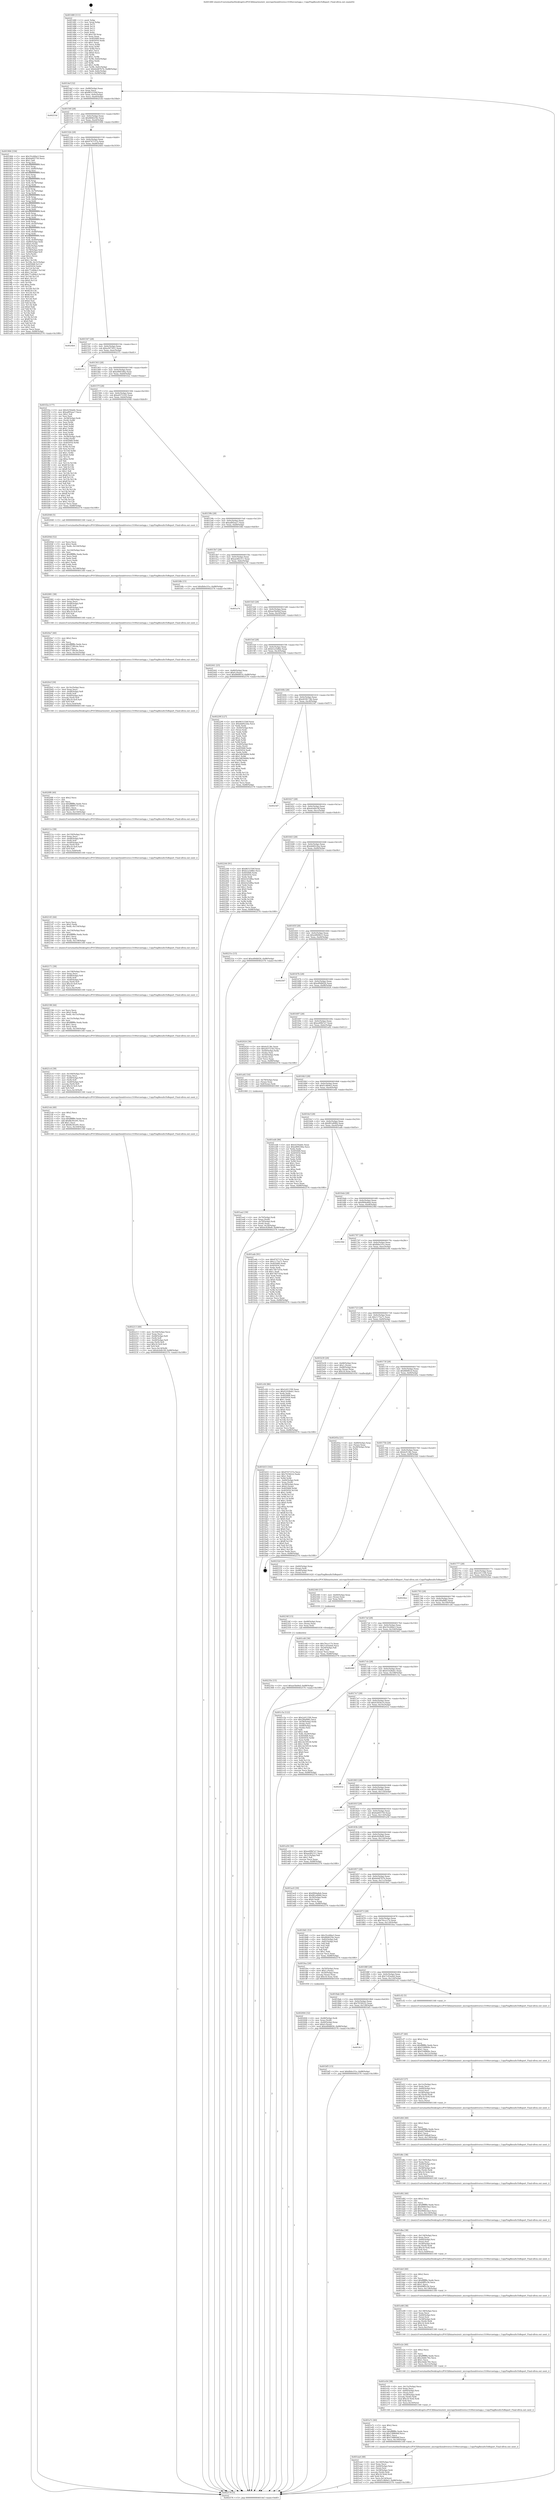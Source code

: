 digraph "0x401480" {
  label = "0x401480 (/mnt/c/Users/mathe/Desktop/tcc/POCII/binaries/extr_micropythondriverscc3100srcnetapp.c_CopyPingResultsToReport_Final-ollvm.out::main(0))"
  labelloc = "t"
  node[shape=record]

  Entry [label="",width=0.3,height=0.3,shape=circle,fillcolor=black,style=filled]
  "0x4014ef" [label="{
     0x4014ef [32]\l
     | [instrs]\l
     &nbsp;&nbsp;0x4014ef \<+6\>: mov -0x88(%rbp),%eax\l
     &nbsp;&nbsp;0x4014f5 \<+2\>: mov %eax,%ecx\l
     &nbsp;&nbsp;0x4014f7 \<+6\>: sub $0x8631556f,%ecx\l
     &nbsp;&nbsp;0x4014fd \<+6\>: mov %eax,-0x9c(%rbp)\l
     &nbsp;&nbsp;0x401503 \<+6\>: mov %ecx,-0xa0(%rbp)\l
     &nbsp;&nbsp;0x401509 \<+6\>: je 000000000040253d \<main+0x10bd\>\l
  }"]
  "0x40253d" [label="{
     0x40253d\l
  }", style=dashed]
  "0x40150f" [label="{
     0x40150f [28]\l
     | [instrs]\l
     &nbsp;&nbsp;0x40150f \<+5\>: jmp 0000000000401514 \<main+0x94\>\l
     &nbsp;&nbsp;0x401514 \<+6\>: mov -0x9c(%rbp),%eax\l
     &nbsp;&nbsp;0x40151a \<+5\>: sub $0x884625fe,%eax\l
     &nbsp;&nbsp;0x40151f \<+6\>: mov %eax,-0xa4(%rbp)\l
     &nbsp;&nbsp;0x401525 \<+6\>: je 0000000000401906 \<main+0x486\>\l
  }"]
  Exit [label="",width=0.3,height=0.3,shape=circle,fillcolor=black,style=filled,peripheries=2]
  "0x401906" [label="{
     0x401906 [336]\l
     | [instrs]\l
     &nbsp;&nbsp;0x401906 \<+5\>: mov $0x35cd4be3,%eax\l
     &nbsp;&nbsp;0x40190b \<+5\>: mov $0x6a605750,%ecx\l
     &nbsp;&nbsp;0x401910 \<+2\>: mov $0x1,%dl\l
     &nbsp;&nbsp;0x401912 \<+3\>: mov %rsp,%rsi\l
     &nbsp;&nbsp;0x401915 \<+4\>: add $0xfffffffffffffff0,%rsi\l
     &nbsp;&nbsp;0x401919 \<+3\>: mov %rsi,%rsp\l
     &nbsp;&nbsp;0x40191c \<+4\>: mov %rsi,-0x80(%rbp)\l
     &nbsp;&nbsp;0x401920 \<+3\>: mov %rsp,%rsi\l
     &nbsp;&nbsp;0x401923 \<+4\>: add $0xfffffffffffffff0,%rsi\l
     &nbsp;&nbsp;0x401927 \<+3\>: mov %rsi,%rsp\l
     &nbsp;&nbsp;0x40192a \<+3\>: mov %rsp,%rdi\l
     &nbsp;&nbsp;0x40192d \<+4\>: add $0xfffffffffffffff0,%rdi\l
     &nbsp;&nbsp;0x401931 \<+3\>: mov %rdi,%rsp\l
     &nbsp;&nbsp;0x401934 \<+4\>: mov %rdi,-0x78(%rbp)\l
     &nbsp;&nbsp;0x401938 \<+3\>: mov %rsp,%rdi\l
     &nbsp;&nbsp;0x40193b \<+4\>: add $0xfffffffffffffff0,%rdi\l
     &nbsp;&nbsp;0x40193f \<+3\>: mov %rdi,%rsp\l
     &nbsp;&nbsp;0x401942 \<+4\>: mov %rdi,-0x70(%rbp)\l
     &nbsp;&nbsp;0x401946 \<+3\>: mov %rsp,%rdi\l
     &nbsp;&nbsp;0x401949 \<+4\>: add $0xfffffffffffffff0,%rdi\l
     &nbsp;&nbsp;0x40194d \<+3\>: mov %rdi,%rsp\l
     &nbsp;&nbsp;0x401950 \<+4\>: mov %rdi,-0x68(%rbp)\l
     &nbsp;&nbsp;0x401954 \<+3\>: mov %rsp,%rdi\l
     &nbsp;&nbsp;0x401957 \<+4\>: add $0xfffffffffffffff0,%rdi\l
     &nbsp;&nbsp;0x40195b \<+3\>: mov %rdi,%rsp\l
     &nbsp;&nbsp;0x40195e \<+4\>: mov %rdi,-0x60(%rbp)\l
     &nbsp;&nbsp;0x401962 \<+3\>: mov %rsp,%rdi\l
     &nbsp;&nbsp;0x401965 \<+4\>: add $0xfffffffffffffff0,%rdi\l
     &nbsp;&nbsp;0x401969 \<+3\>: mov %rdi,%rsp\l
     &nbsp;&nbsp;0x40196c \<+4\>: mov %rdi,-0x58(%rbp)\l
     &nbsp;&nbsp;0x401970 \<+3\>: mov %rsp,%rdi\l
     &nbsp;&nbsp;0x401973 \<+4\>: add $0xfffffffffffffff0,%rdi\l
     &nbsp;&nbsp;0x401977 \<+3\>: mov %rdi,%rsp\l
     &nbsp;&nbsp;0x40197a \<+4\>: mov %rdi,-0x50(%rbp)\l
     &nbsp;&nbsp;0x40197e \<+3\>: mov %rsp,%rdi\l
     &nbsp;&nbsp;0x401981 \<+4\>: add $0xfffffffffffffff0,%rdi\l
     &nbsp;&nbsp;0x401985 \<+3\>: mov %rdi,%rsp\l
     &nbsp;&nbsp;0x401988 \<+4\>: mov %rdi,-0x48(%rbp)\l
     &nbsp;&nbsp;0x40198c \<+3\>: mov %rsp,%rdi\l
     &nbsp;&nbsp;0x40198f \<+4\>: add $0xfffffffffffffff0,%rdi\l
     &nbsp;&nbsp;0x401993 \<+3\>: mov %rdi,%rsp\l
     &nbsp;&nbsp;0x401996 \<+4\>: mov %rdi,-0x40(%rbp)\l
     &nbsp;&nbsp;0x40199a \<+4\>: mov -0x80(%rbp),%rdi\l
     &nbsp;&nbsp;0x40199e \<+6\>: movl $0x0,(%rdi)\l
     &nbsp;&nbsp;0x4019a4 \<+7\>: mov -0x8c(%rbp),%r8d\l
     &nbsp;&nbsp;0x4019ab \<+3\>: mov %r8d,(%rsi)\l
     &nbsp;&nbsp;0x4019ae \<+4\>: mov -0x78(%rbp),%rdi\l
     &nbsp;&nbsp;0x4019b2 \<+7\>: mov -0x98(%rbp),%r9\l
     &nbsp;&nbsp;0x4019b9 \<+3\>: mov %r9,(%rdi)\l
     &nbsp;&nbsp;0x4019bc \<+3\>: cmpl $0x2,(%rsi)\l
     &nbsp;&nbsp;0x4019bf \<+4\>: setne %r10b\l
     &nbsp;&nbsp;0x4019c3 \<+4\>: and $0x1,%r10b\l
     &nbsp;&nbsp;0x4019c7 \<+4\>: mov %r10b,-0x31(%rbp)\l
     &nbsp;&nbsp;0x4019cb \<+8\>: mov 0x405068,%r11d\l
     &nbsp;&nbsp;0x4019d3 \<+7\>: mov 0x405054,%ebx\l
     &nbsp;&nbsp;0x4019da \<+3\>: mov %r11d,%r14d\l
     &nbsp;&nbsp;0x4019dd \<+7\>: sub $0x77cd94e3,%r14d\l
     &nbsp;&nbsp;0x4019e4 \<+4\>: sub $0x1,%r14d\l
     &nbsp;&nbsp;0x4019e8 \<+7\>: add $0x77cd94e3,%r14d\l
     &nbsp;&nbsp;0x4019ef \<+4\>: imul %r14d,%r11d\l
     &nbsp;&nbsp;0x4019f3 \<+4\>: and $0x1,%r11d\l
     &nbsp;&nbsp;0x4019f7 \<+4\>: cmp $0x0,%r11d\l
     &nbsp;&nbsp;0x4019fb \<+4\>: sete %r10b\l
     &nbsp;&nbsp;0x4019ff \<+3\>: cmp $0xa,%ebx\l
     &nbsp;&nbsp;0x401a02 \<+4\>: setl %r15b\l
     &nbsp;&nbsp;0x401a06 \<+3\>: mov %r10b,%r12b\l
     &nbsp;&nbsp;0x401a09 \<+4\>: xor $0xff,%r12b\l
     &nbsp;&nbsp;0x401a0d \<+3\>: mov %r15b,%r13b\l
     &nbsp;&nbsp;0x401a10 \<+4\>: xor $0xff,%r13b\l
     &nbsp;&nbsp;0x401a14 \<+3\>: xor $0x0,%dl\l
     &nbsp;&nbsp;0x401a17 \<+3\>: mov %r12b,%sil\l
     &nbsp;&nbsp;0x401a1a \<+4\>: and $0x0,%sil\l
     &nbsp;&nbsp;0x401a1e \<+3\>: and %dl,%r10b\l
     &nbsp;&nbsp;0x401a21 \<+3\>: mov %r13b,%dil\l
     &nbsp;&nbsp;0x401a24 \<+4\>: and $0x0,%dil\l
     &nbsp;&nbsp;0x401a28 \<+3\>: and %dl,%r15b\l
     &nbsp;&nbsp;0x401a2b \<+3\>: or %r10b,%sil\l
     &nbsp;&nbsp;0x401a2e \<+3\>: or %r15b,%dil\l
     &nbsp;&nbsp;0x401a31 \<+3\>: xor %dil,%sil\l
     &nbsp;&nbsp;0x401a34 \<+3\>: or %r13b,%r12b\l
     &nbsp;&nbsp;0x401a37 \<+4\>: xor $0xff,%r12b\l
     &nbsp;&nbsp;0x401a3b \<+3\>: or $0x0,%dl\l
     &nbsp;&nbsp;0x401a3e \<+3\>: and %dl,%r12b\l
     &nbsp;&nbsp;0x401a41 \<+3\>: or %r12b,%sil\l
     &nbsp;&nbsp;0x401a44 \<+4\>: test $0x1,%sil\l
     &nbsp;&nbsp;0x401a48 \<+3\>: cmovne %ecx,%eax\l
     &nbsp;&nbsp;0x401a4b \<+6\>: mov %eax,-0x88(%rbp)\l
     &nbsp;&nbsp;0x401a51 \<+5\>: jmp 0000000000402576 \<main+0x10f6\>\l
  }"]
  "0x40152b" [label="{
     0x40152b [28]\l
     | [instrs]\l
     &nbsp;&nbsp;0x40152b \<+5\>: jmp 0000000000401530 \<main+0xb0\>\l
     &nbsp;&nbsp;0x401530 \<+6\>: mov -0x9c(%rbp),%eax\l
     &nbsp;&nbsp;0x401536 \<+5\>: sub $0x9747157a,%eax\l
     &nbsp;&nbsp;0x40153b \<+6\>: mov %eax,-0xa8(%rbp)\l
     &nbsp;&nbsp;0x401541 \<+6\>: je 00000000004024b4 \<main+0x1034\>\l
  }"]
  "0x40235e" [label="{
     0x40235e [15]\l
     | [instrs]\l
     &nbsp;&nbsp;0x40235e \<+10\>: movl $0xae5bd4ef,-0x88(%rbp)\l
     &nbsp;&nbsp;0x402368 \<+5\>: jmp 0000000000402576 \<main+0x10f6\>\l
  }"]
  "0x4024b4" [label="{
     0x4024b4\l
  }", style=dashed]
  "0x401547" [label="{
     0x401547 [28]\l
     | [instrs]\l
     &nbsp;&nbsp;0x401547 \<+5\>: jmp 000000000040154c \<main+0xcc\>\l
     &nbsp;&nbsp;0x40154c \<+6\>: mov -0x9c(%rbp),%eax\l
     &nbsp;&nbsp;0x401552 \<+5\>: sub $0xa3073f21,%eax\l
     &nbsp;&nbsp;0x401557 \<+6\>: mov %eax,-0xac(%rbp)\l
     &nbsp;&nbsp;0x40155d \<+6\>: je 000000000040237c \<main+0xefc\>\l
  }"]
  "0x40234f" [label="{
     0x40234f [15]\l
     | [instrs]\l
     &nbsp;&nbsp;0x40234f \<+4\>: mov -0x48(%rbp),%rax\l
     &nbsp;&nbsp;0x402353 \<+3\>: mov (%rax),%rax\l
     &nbsp;&nbsp;0x402356 \<+3\>: mov %rax,%rdi\l
     &nbsp;&nbsp;0x402359 \<+5\>: call 0000000000401030 \<free@plt\>\l
     | [calls]\l
     &nbsp;&nbsp;0x401030 \{1\} (unknown)\l
  }"]
  "0x40237c" [label="{
     0x40237c\l
  }", style=dashed]
  "0x401563" [label="{
     0x401563 [28]\l
     | [instrs]\l
     &nbsp;&nbsp;0x401563 \<+5\>: jmp 0000000000401568 \<main+0xe8\>\l
     &nbsp;&nbsp;0x401568 \<+6\>: mov -0x9c(%rbp),%eax\l
     &nbsp;&nbsp;0x40156e \<+5\>: sub $0xa906166a,%eax\l
     &nbsp;&nbsp;0x401573 \<+6\>: mov %eax,-0xb0(%rbp)\l
     &nbsp;&nbsp;0x401579 \<+6\>: je 0000000000401f2a \<main+0xaaa\>\l
  }"]
  "0x402340" [label="{
     0x402340 [15]\l
     | [instrs]\l
     &nbsp;&nbsp;0x402340 \<+4\>: mov -0x60(%rbp),%rax\l
     &nbsp;&nbsp;0x402344 \<+3\>: mov (%rax),%rax\l
     &nbsp;&nbsp;0x402347 \<+3\>: mov %rax,%rdi\l
     &nbsp;&nbsp;0x40234a \<+5\>: call 0000000000401030 \<free@plt\>\l
     | [calls]\l
     &nbsp;&nbsp;0x401030 \{1\} (unknown)\l
  }"]
  "0x401f2a" [label="{
     0x401f2a [177]\l
     | [instrs]\l
     &nbsp;&nbsp;0x401f2a \<+5\>: mov $0x4250abfc,%eax\l
     &nbsp;&nbsp;0x401f2f \<+5\>: mov $0xad95eac7,%ecx\l
     &nbsp;&nbsp;0x401f34 \<+2\>: mov $0x1,%dl\l
     &nbsp;&nbsp;0x401f36 \<+2\>: xor %esi,%esi\l
     &nbsp;&nbsp;0x401f38 \<+4\>: mov -0x58(%rbp),%rdi\l
     &nbsp;&nbsp;0x401f3c \<+3\>: mov (%rdi),%r8d\l
     &nbsp;&nbsp;0x401f3f \<+3\>: mov %esi,%r9d\l
     &nbsp;&nbsp;0x401f42 \<+3\>: sub %r8d,%r9d\l
     &nbsp;&nbsp;0x401f45 \<+3\>: mov %esi,%r8d\l
     &nbsp;&nbsp;0x401f48 \<+4\>: sub $0x1,%r8d\l
     &nbsp;&nbsp;0x401f4c \<+3\>: add %r8d,%r9d\l
     &nbsp;&nbsp;0x401f4f \<+3\>: mov %esi,%r8d\l
     &nbsp;&nbsp;0x401f52 \<+3\>: sub %r9d,%r8d\l
     &nbsp;&nbsp;0x401f55 \<+4\>: mov -0x58(%rbp),%rdi\l
     &nbsp;&nbsp;0x401f59 \<+3\>: mov %r8d,(%rdi)\l
     &nbsp;&nbsp;0x401f5c \<+8\>: mov 0x405068,%r8d\l
     &nbsp;&nbsp;0x401f64 \<+8\>: mov 0x405054,%r9d\l
     &nbsp;&nbsp;0x401f6c \<+3\>: sub $0x1,%esi\l
     &nbsp;&nbsp;0x401f6f \<+3\>: mov %r8d,%r10d\l
     &nbsp;&nbsp;0x401f72 \<+3\>: add %esi,%r10d\l
     &nbsp;&nbsp;0x401f75 \<+4\>: imul %r10d,%r8d\l
     &nbsp;&nbsp;0x401f79 \<+4\>: and $0x1,%r8d\l
     &nbsp;&nbsp;0x401f7d \<+4\>: cmp $0x0,%r8d\l
     &nbsp;&nbsp;0x401f81 \<+4\>: sete %r11b\l
     &nbsp;&nbsp;0x401f85 \<+4\>: cmp $0xa,%r9d\l
     &nbsp;&nbsp;0x401f89 \<+3\>: setl %bl\l
     &nbsp;&nbsp;0x401f8c \<+3\>: mov %r11b,%r14b\l
     &nbsp;&nbsp;0x401f8f \<+4\>: xor $0xff,%r14b\l
     &nbsp;&nbsp;0x401f93 \<+3\>: mov %bl,%r15b\l
     &nbsp;&nbsp;0x401f96 \<+4\>: xor $0xff,%r15b\l
     &nbsp;&nbsp;0x401f9a \<+3\>: xor $0x1,%dl\l
     &nbsp;&nbsp;0x401f9d \<+3\>: mov %r14b,%r12b\l
     &nbsp;&nbsp;0x401fa0 \<+4\>: and $0xff,%r12b\l
     &nbsp;&nbsp;0x401fa4 \<+3\>: and %dl,%r11b\l
     &nbsp;&nbsp;0x401fa7 \<+3\>: mov %r15b,%r13b\l
     &nbsp;&nbsp;0x401faa \<+4\>: and $0xff,%r13b\l
     &nbsp;&nbsp;0x401fae \<+2\>: and %dl,%bl\l
     &nbsp;&nbsp;0x401fb0 \<+3\>: or %r11b,%r12b\l
     &nbsp;&nbsp;0x401fb3 \<+3\>: or %bl,%r13b\l
     &nbsp;&nbsp;0x401fb6 \<+3\>: xor %r13b,%r12b\l
     &nbsp;&nbsp;0x401fb9 \<+3\>: or %r15b,%r14b\l
     &nbsp;&nbsp;0x401fbc \<+4\>: xor $0xff,%r14b\l
     &nbsp;&nbsp;0x401fc0 \<+3\>: or $0x1,%dl\l
     &nbsp;&nbsp;0x401fc3 \<+3\>: and %dl,%r14b\l
     &nbsp;&nbsp;0x401fc6 \<+3\>: or %r14b,%r12b\l
     &nbsp;&nbsp;0x401fc9 \<+4\>: test $0x1,%r12b\l
     &nbsp;&nbsp;0x401fcd \<+3\>: cmovne %ecx,%eax\l
     &nbsp;&nbsp;0x401fd0 \<+6\>: mov %eax,-0x88(%rbp)\l
     &nbsp;&nbsp;0x401fd6 \<+5\>: jmp 0000000000402576 \<main+0x10f6\>\l
  }"]
  "0x40157f" [label="{
     0x40157f [28]\l
     | [instrs]\l
     &nbsp;&nbsp;0x40157f \<+5\>: jmp 0000000000401584 \<main+0x104\>\l
     &nbsp;&nbsp;0x401584 \<+6\>: mov -0x9c(%rbp),%eax\l
     &nbsp;&nbsp;0x40158a \<+5\>: sub $0xa9372183,%eax\l
     &nbsp;&nbsp;0x40158f \<+6\>: mov %eax,-0xb4(%rbp)\l
     &nbsp;&nbsp;0x401595 \<+6\>: je 0000000000402048 \<main+0xbc8\>\l
  }"]
  "0x402213" [label="{
     0x402213 [49]\l
     | [instrs]\l
     &nbsp;&nbsp;0x402213 \<+6\>: mov -0x164(%rbp),%ecx\l
     &nbsp;&nbsp;0x402219 \<+3\>: imul %eax,%ecx\l
     &nbsp;&nbsp;0x40221c \<+4\>: mov -0x48(%rbp),%r8\l
     &nbsp;&nbsp;0x402220 \<+3\>: mov (%r8),%r8\l
     &nbsp;&nbsp;0x402223 \<+4\>: mov -0x40(%rbp),%r9\l
     &nbsp;&nbsp;0x402227 \<+3\>: movslq (%r9),%r9\l
     &nbsp;&nbsp;0x40222a \<+4\>: imul $0x18,%r9,%r9\l
     &nbsp;&nbsp;0x40222e \<+3\>: add %r9,%r8\l
     &nbsp;&nbsp;0x402231 \<+4\>: mov %ecx,0x14(%r8)\l
     &nbsp;&nbsp;0x402235 \<+10\>: movl $0xdcb4b19f,-0x88(%rbp)\l
     &nbsp;&nbsp;0x40223f \<+5\>: jmp 0000000000402576 \<main+0x10f6\>\l
  }"]
  "0x402048" [label="{
     0x402048 [5]\l
     | [instrs]\l
     &nbsp;&nbsp;0x402048 \<+5\>: call 0000000000401160 \<next_i\>\l
     | [calls]\l
     &nbsp;&nbsp;0x401160 \{1\} (/mnt/c/Users/mathe/Desktop/tcc/POCII/binaries/extr_micropythondriverscc3100srcnetapp.c_CopyPingResultsToReport_Final-ollvm.out::next_i)\l
  }"]
  "0x40159b" [label="{
     0x40159b [28]\l
     | [instrs]\l
     &nbsp;&nbsp;0x40159b \<+5\>: jmp 00000000004015a0 \<main+0x120\>\l
     &nbsp;&nbsp;0x4015a0 \<+6\>: mov -0x9c(%rbp),%eax\l
     &nbsp;&nbsp;0x4015a6 \<+5\>: sub $0xad95eac7,%eax\l
     &nbsp;&nbsp;0x4015ab \<+6\>: mov %eax,-0xb8(%rbp)\l
     &nbsp;&nbsp;0x4015b1 \<+6\>: je 0000000000401fdb \<main+0xb5b\>\l
  }"]
  "0x4021eb" [label="{
     0x4021eb [40]\l
     | [instrs]\l
     &nbsp;&nbsp;0x4021eb \<+5\>: mov $0x2,%ecx\l
     &nbsp;&nbsp;0x4021f0 \<+1\>: cltd\l
     &nbsp;&nbsp;0x4021f1 \<+2\>: idiv %ecx\l
     &nbsp;&nbsp;0x4021f3 \<+6\>: imul $0xfffffffe,%edx,%ecx\l
     &nbsp;&nbsp;0x4021f9 \<+6\>: add $0x8b30ce91,%ecx\l
     &nbsp;&nbsp;0x4021ff \<+3\>: add $0x1,%ecx\l
     &nbsp;&nbsp;0x402202 \<+6\>: sub $0x8b30ce91,%ecx\l
     &nbsp;&nbsp;0x402208 \<+6\>: mov %ecx,-0x164(%rbp)\l
     &nbsp;&nbsp;0x40220e \<+5\>: call 0000000000401160 \<next_i\>\l
     | [calls]\l
     &nbsp;&nbsp;0x401160 \{1\} (/mnt/c/Users/mathe/Desktop/tcc/POCII/binaries/extr_micropythondriverscc3100srcnetapp.c_CopyPingResultsToReport_Final-ollvm.out::next_i)\l
  }"]
  "0x401fdb" [label="{
     0x401fdb [15]\l
     | [instrs]\l
     &nbsp;&nbsp;0x401fdb \<+10\>: movl $0xfb0e1f1e,-0x88(%rbp)\l
     &nbsp;&nbsp;0x401fe5 \<+5\>: jmp 0000000000402576 \<main+0x10f6\>\l
  }"]
  "0x4015b7" [label="{
     0x4015b7 [28]\l
     | [instrs]\l
     &nbsp;&nbsp;0x4015b7 \<+5\>: jmp 00000000004015bc \<main+0x13c\>\l
     &nbsp;&nbsp;0x4015bc \<+6\>: mov -0x9c(%rbp),%eax\l
     &nbsp;&nbsp;0x4015c2 \<+5\>: sub $0xae482311,%eax\l
     &nbsp;&nbsp;0x4015c7 \<+6\>: mov %eax,-0xbc(%rbp)\l
     &nbsp;&nbsp;0x4015cd \<+6\>: je 0000000000401a74 \<main+0x5f4\>\l
  }"]
  "0x4021c4" [label="{
     0x4021c4 [39]\l
     | [instrs]\l
     &nbsp;&nbsp;0x4021c4 \<+6\>: mov -0x160(%rbp),%ecx\l
     &nbsp;&nbsp;0x4021ca \<+3\>: imul %eax,%ecx\l
     &nbsp;&nbsp;0x4021cd \<+4\>: mov -0x48(%rbp),%r8\l
     &nbsp;&nbsp;0x4021d1 \<+3\>: mov (%r8),%r8\l
     &nbsp;&nbsp;0x4021d4 \<+4\>: mov -0x40(%rbp),%r9\l
     &nbsp;&nbsp;0x4021d8 \<+3\>: movslq (%r9),%r9\l
     &nbsp;&nbsp;0x4021db \<+4\>: imul $0x18,%r9,%r9\l
     &nbsp;&nbsp;0x4021df \<+3\>: add %r9,%r8\l
     &nbsp;&nbsp;0x4021e2 \<+4\>: mov %ecx,0x10(%r8)\l
     &nbsp;&nbsp;0x4021e6 \<+5\>: call 0000000000401160 \<next_i\>\l
     | [calls]\l
     &nbsp;&nbsp;0x401160 \{1\} (/mnt/c/Users/mathe/Desktop/tcc/POCII/binaries/extr_micropythondriverscc3100srcnetapp.c_CopyPingResultsToReport_Final-ollvm.out::next_i)\l
  }"]
  "0x401a74" [label="{
     0x401a74\l
  }", style=dashed]
  "0x4015d3" [label="{
     0x4015d3 [28]\l
     | [instrs]\l
     &nbsp;&nbsp;0x4015d3 \<+5\>: jmp 00000000004015d8 \<main+0x158\>\l
     &nbsp;&nbsp;0x4015d8 \<+6\>: mov -0x9c(%rbp),%eax\l
     &nbsp;&nbsp;0x4015de \<+5\>: sub $0xae5bd4ef,%eax\l
     &nbsp;&nbsp;0x4015e3 \<+6\>: mov %eax,-0xc0(%rbp)\l
     &nbsp;&nbsp;0x4015e9 \<+6\>: je 0000000000402441 \<main+0xfc1\>\l
  }"]
  "0x402198" [label="{
     0x402198 [44]\l
     | [instrs]\l
     &nbsp;&nbsp;0x402198 \<+2\>: xor %ecx,%ecx\l
     &nbsp;&nbsp;0x40219a \<+5\>: mov $0x2,%edx\l
     &nbsp;&nbsp;0x40219f \<+6\>: mov %edx,-0x15c(%rbp)\l
     &nbsp;&nbsp;0x4021a5 \<+1\>: cltd\l
     &nbsp;&nbsp;0x4021a6 \<+6\>: mov -0x15c(%rbp),%esi\l
     &nbsp;&nbsp;0x4021ac \<+2\>: idiv %esi\l
     &nbsp;&nbsp;0x4021ae \<+6\>: imul $0xfffffffe,%edx,%edx\l
     &nbsp;&nbsp;0x4021b4 \<+3\>: sub $0x1,%ecx\l
     &nbsp;&nbsp;0x4021b7 \<+2\>: sub %ecx,%edx\l
     &nbsp;&nbsp;0x4021b9 \<+6\>: mov %edx,-0x160(%rbp)\l
     &nbsp;&nbsp;0x4021bf \<+5\>: call 0000000000401160 \<next_i\>\l
     | [calls]\l
     &nbsp;&nbsp;0x401160 \{1\} (/mnt/c/Users/mathe/Desktop/tcc/POCII/binaries/extr_micropythondriverscc3100srcnetapp.c_CopyPingResultsToReport_Final-ollvm.out::next_i)\l
  }"]
  "0x402441" [label="{
     0x402441 [25]\l
     | [instrs]\l
     &nbsp;&nbsp;0x402441 \<+4\>: mov -0x80(%rbp),%rax\l
     &nbsp;&nbsp;0x402445 \<+6\>: movl $0x0,(%rax)\l
     &nbsp;&nbsp;0x40244b \<+10\>: movl $0x866f61d,-0x88(%rbp)\l
     &nbsp;&nbsp;0x402455 \<+5\>: jmp 0000000000402576 \<main+0x10f6\>\l
  }"]
  "0x4015ef" [label="{
     0x4015ef [28]\l
     | [instrs]\l
     &nbsp;&nbsp;0x4015ef \<+5\>: jmp 00000000004015f4 \<main+0x174\>\l
     &nbsp;&nbsp;0x4015f4 \<+6\>: mov -0x9c(%rbp),%eax\l
     &nbsp;&nbsp;0x4015fa \<+5\>: sub $0xb1a1b8be,%eax\l
     &nbsp;&nbsp;0x4015ff \<+6\>: mov %eax,-0xc4(%rbp)\l
     &nbsp;&nbsp;0x401605 \<+6\>: je 000000000040229f \<main+0xe1f\>\l
  }"]
  "0x402171" [label="{
     0x402171 [39]\l
     | [instrs]\l
     &nbsp;&nbsp;0x402171 \<+6\>: mov -0x158(%rbp),%ecx\l
     &nbsp;&nbsp;0x402177 \<+3\>: imul %eax,%ecx\l
     &nbsp;&nbsp;0x40217a \<+4\>: mov -0x48(%rbp),%r8\l
     &nbsp;&nbsp;0x40217e \<+3\>: mov (%r8),%r8\l
     &nbsp;&nbsp;0x402181 \<+4\>: mov -0x40(%rbp),%r9\l
     &nbsp;&nbsp;0x402185 \<+3\>: movslq (%r9),%r9\l
     &nbsp;&nbsp;0x402188 \<+4\>: imul $0x18,%r9,%r9\l
     &nbsp;&nbsp;0x40218c \<+3\>: add %r9,%r8\l
     &nbsp;&nbsp;0x40218f \<+4\>: mov %ecx,0xc(%r8)\l
     &nbsp;&nbsp;0x402193 \<+5\>: call 0000000000401160 \<next_i\>\l
     | [calls]\l
     &nbsp;&nbsp;0x401160 \{1\} (/mnt/c/Users/mathe/Desktop/tcc/POCII/binaries/extr_micropythondriverscc3100srcnetapp.c_CopyPingResultsToReport_Final-ollvm.out::next_i)\l
  }"]
  "0x40229f" [label="{
     0x40229f [127]\l
     | [instrs]\l
     &nbsp;&nbsp;0x40229f \<+5\>: mov $0x8631556f,%eax\l
     &nbsp;&nbsp;0x4022a4 \<+5\>: mov $0xddd022ba,%ecx\l
     &nbsp;&nbsp;0x4022a9 \<+2\>: xor %edx,%edx\l
     &nbsp;&nbsp;0x4022ab \<+4\>: mov -0x40(%rbp),%rsi\l
     &nbsp;&nbsp;0x4022af \<+2\>: mov (%rsi),%edi\l
     &nbsp;&nbsp;0x4022b1 \<+3\>: mov %edx,%r8d\l
     &nbsp;&nbsp;0x4022b4 \<+3\>: sub %edi,%r8d\l
     &nbsp;&nbsp;0x4022b7 \<+2\>: mov %edx,%edi\l
     &nbsp;&nbsp;0x4022b9 \<+3\>: sub $0x1,%edi\l
     &nbsp;&nbsp;0x4022bc \<+3\>: add %edi,%r8d\l
     &nbsp;&nbsp;0x4022bf \<+3\>: sub %r8d,%edx\l
     &nbsp;&nbsp;0x4022c2 \<+4\>: mov -0x40(%rbp),%rsi\l
     &nbsp;&nbsp;0x4022c6 \<+2\>: mov %edx,(%rsi)\l
     &nbsp;&nbsp;0x4022c8 \<+7\>: mov 0x405068,%edx\l
     &nbsp;&nbsp;0x4022cf \<+7\>: mov 0x405054,%edi\l
     &nbsp;&nbsp;0x4022d6 \<+3\>: mov %edx,%r8d\l
     &nbsp;&nbsp;0x4022d9 \<+7\>: add $0x3d83b684,%r8d\l
     &nbsp;&nbsp;0x4022e0 \<+4\>: sub $0x1,%r8d\l
     &nbsp;&nbsp;0x4022e4 \<+7\>: sub $0x3d83b684,%r8d\l
     &nbsp;&nbsp;0x4022eb \<+4\>: imul %r8d,%edx\l
     &nbsp;&nbsp;0x4022ef \<+3\>: and $0x1,%edx\l
     &nbsp;&nbsp;0x4022f2 \<+3\>: cmp $0x0,%edx\l
     &nbsp;&nbsp;0x4022f5 \<+4\>: sete %r9b\l
     &nbsp;&nbsp;0x4022f9 \<+3\>: cmp $0xa,%edi\l
     &nbsp;&nbsp;0x4022fc \<+4\>: setl %r10b\l
     &nbsp;&nbsp;0x402300 \<+3\>: mov %r9b,%r11b\l
     &nbsp;&nbsp;0x402303 \<+3\>: and %r10b,%r11b\l
     &nbsp;&nbsp;0x402306 \<+3\>: xor %r10b,%r9b\l
     &nbsp;&nbsp;0x402309 \<+3\>: or %r9b,%r11b\l
     &nbsp;&nbsp;0x40230c \<+4\>: test $0x1,%r11b\l
     &nbsp;&nbsp;0x402310 \<+3\>: cmovne %ecx,%eax\l
     &nbsp;&nbsp;0x402313 \<+6\>: mov %eax,-0x88(%rbp)\l
     &nbsp;&nbsp;0x402319 \<+5\>: jmp 0000000000402576 \<main+0x10f6\>\l
  }"]
  "0x40160b" [label="{
     0x40160b [28]\l
     | [instrs]\l
     &nbsp;&nbsp;0x40160b \<+5\>: jmp 0000000000401610 \<main+0x190\>\l
     &nbsp;&nbsp;0x401610 \<+6\>: mov -0x9c(%rbp),%eax\l
     &nbsp;&nbsp;0x401616 \<+5\>: sub $0xd43817db,%eax\l
     &nbsp;&nbsp;0x40161b \<+6\>: mov %eax,-0xc8(%rbp)\l
     &nbsp;&nbsp;0x401621 \<+6\>: je 00000000004023d7 \<main+0xf57\>\l
  }"]
  "0x402145" [label="{
     0x402145 [44]\l
     | [instrs]\l
     &nbsp;&nbsp;0x402145 \<+2\>: xor %ecx,%ecx\l
     &nbsp;&nbsp;0x402147 \<+5\>: mov $0x2,%edx\l
     &nbsp;&nbsp;0x40214c \<+6\>: mov %edx,-0x154(%rbp)\l
     &nbsp;&nbsp;0x402152 \<+1\>: cltd\l
     &nbsp;&nbsp;0x402153 \<+6\>: mov -0x154(%rbp),%esi\l
     &nbsp;&nbsp;0x402159 \<+2\>: idiv %esi\l
     &nbsp;&nbsp;0x40215b \<+6\>: imul $0xfffffffe,%edx,%edx\l
     &nbsp;&nbsp;0x402161 \<+3\>: sub $0x1,%ecx\l
     &nbsp;&nbsp;0x402164 \<+2\>: sub %ecx,%edx\l
     &nbsp;&nbsp;0x402166 \<+6\>: mov %edx,-0x158(%rbp)\l
     &nbsp;&nbsp;0x40216c \<+5\>: call 0000000000401160 \<next_i\>\l
     | [calls]\l
     &nbsp;&nbsp;0x401160 \{1\} (/mnt/c/Users/mathe/Desktop/tcc/POCII/binaries/extr_micropythondriverscc3100srcnetapp.c_CopyPingResultsToReport_Final-ollvm.out::next_i)\l
  }"]
  "0x4023d7" [label="{
     0x4023d7\l
  }", style=dashed]
  "0x401627" [label="{
     0x401627 [28]\l
     | [instrs]\l
     &nbsp;&nbsp;0x401627 \<+5\>: jmp 000000000040162c \<main+0x1ac\>\l
     &nbsp;&nbsp;0x40162c \<+6\>: mov -0x9c(%rbp),%eax\l
     &nbsp;&nbsp;0x401632 \<+5\>: sub $0xdcb4b19f,%eax\l
     &nbsp;&nbsp;0x401637 \<+6\>: mov %eax,-0xcc(%rbp)\l
     &nbsp;&nbsp;0x40163d \<+6\>: je 0000000000402244 \<main+0xdc4\>\l
  }"]
  "0x40211e" [label="{
     0x40211e [39]\l
     | [instrs]\l
     &nbsp;&nbsp;0x40211e \<+6\>: mov -0x150(%rbp),%ecx\l
     &nbsp;&nbsp;0x402124 \<+3\>: imul %eax,%ecx\l
     &nbsp;&nbsp;0x402127 \<+4\>: mov -0x48(%rbp),%r8\l
     &nbsp;&nbsp;0x40212b \<+3\>: mov (%r8),%r8\l
     &nbsp;&nbsp;0x40212e \<+4\>: mov -0x40(%rbp),%r9\l
     &nbsp;&nbsp;0x402132 \<+3\>: movslq (%r9),%r9\l
     &nbsp;&nbsp;0x402135 \<+4\>: imul $0x18,%r9,%r9\l
     &nbsp;&nbsp;0x402139 \<+3\>: add %r9,%r8\l
     &nbsp;&nbsp;0x40213c \<+4\>: mov %ecx,0x8(%r8)\l
     &nbsp;&nbsp;0x402140 \<+5\>: call 0000000000401160 \<next_i\>\l
     | [calls]\l
     &nbsp;&nbsp;0x401160 \{1\} (/mnt/c/Users/mathe/Desktop/tcc/POCII/binaries/extr_micropythondriverscc3100srcnetapp.c_CopyPingResultsToReport_Final-ollvm.out::next_i)\l
  }"]
  "0x402244" [label="{
     0x402244 [91]\l
     | [instrs]\l
     &nbsp;&nbsp;0x402244 \<+5\>: mov $0x8631556f,%eax\l
     &nbsp;&nbsp;0x402249 \<+5\>: mov $0xb1a1b8be,%ecx\l
     &nbsp;&nbsp;0x40224e \<+7\>: mov 0x405068,%edx\l
     &nbsp;&nbsp;0x402255 \<+7\>: mov 0x405054,%esi\l
     &nbsp;&nbsp;0x40225c \<+2\>: mov %edx,%edi\l
     &nbsp;&nbsp;0x40225e \<+6\>: add $0xb3e5dfba,%edi\l
     &nbsp;&nbsp;0x402264 \<+3\>: sub $0x1,%edi\l
     &nbsp;&nbsp;0x402267 \<+6\>: sub $0xb3e5dfba,%edi\l
     &nbsp;&nbsp;0x40226d \<+3\>: imul %edi,%edx\l
     &nbsp;&nbsp;0x402270 \<+3\>: and $0x1,%edx\l
     &nbsp;&nbsp;0x402273 \<+3\>: cmp $0x0,%edx\l
     &nbsp;&nbsp;0x402276 \<+4\>: sete %r8b\l
     &nbsp;&nbsp;0x40227a \<+3\>: cmp $0xa,%esi\l
     &nbsp;&nbsp;0x40227d \<+4\>: setl %r9b\l
     &nbsp;&nbsp;0x402281 \<+3\>: mov %r8b,%r10b\l
     &nbsp;&nbsp;0x402284 \<+3\>: and %r9b,%r10b\l
     &nbsp;&nbsp;0x402287 \<+3\>: xor %r9b,%r8b\l
     &nbsp;&nbsp;0x40228a \<+3\>: or %r8b,%r10b\l
     &nbsp;&nbsp;0x40228d \<+4\>: test $0x1,%r10b\l
     &nbsp;&nbsp;0x402291 \<+3\>: cmovne %ecx,%eax\l
     &nbsp;&nbsp;0x402294 \<+6\>: mov %eax,-0x88(%rbp)\l
     &nbsp;&nbsp;0x40229a \<+5\>: jmp 0000000000402576 \<main+0x10f6\>\l
  }"]
  "0x401643" [label="{
     0x401643 [28]\l
     | [instrs]\l
     &nbsp;&nbsp;0x401643 \<+5\>: jmp 0000000000401648 \<main+0x1c8\>\l
     &nbsp;&nbsp;0x401648 \<+6\>: mov -0x9c(%rbp),%eax\l
     &nbsp;&nbsp;0x40164e \<+5\>: sub $0xddd022ba,%eax\l
     &nbsp;&nbsp;0x401653 \<+6\>: mov %eax,-0xd0(%rbp)\l
     &nbsp;&nbsp;0x401659 \<+6\>: je 000000000040231e \<main+0xe9e\>\l
  }"]
  "0x4020f6" [label="{
     0x4020f6 [40]\l
     | [instrs]\l
     &nbsp;&nbsp;0x4020f6 \<+5\>: mov $0x2,%ecx\l
     &nbsp;&nbsp;0x4020fb \<+1\>: cltd\l
     &nbsp;&nbsp;0x4020fc \<+2\>: idiv %ecx\l
     &nbsp;&nbsp;0x4020fe \<+6\>: imul $0xfffffffe,%edx,%ecx\l
     &nbsp;&nbsp;0x402104 \<+6\>: sub $0x3f889737,%ecx\l
     &nbsp;&nbsp;0x40210a \<+3\>: add $0x1,%ecx\l
     &nbsp;&nbsp;0x40210d \<+6\>: add $0x3f889737,%ecx\l
     &nbsp;&nbsp;0x402113 \<+6\>: mov %ecx,-0x150(%rbp)\l
     &nbsp;&nbsp;0x402119 \<+5\>: call 0000000000401160 \<next_i\>\l
     | [calls]\l
     &nbsp;&nbsp;0x401160 \{1\} (/mnt/c/Users/mathe/Desktop/tcc/POCII/binaries/extr_micropythondriverscc3100srcnetapp.c_CopyPingResultsToReport_Final-ollvm.out::next_i)\l
  }"]
  "0x40231e" [label="{
     0x40231e [15]\l
     | [instrs]\l
     &nbsp;&nbsp;0x40231e \<+10\>: movl $0xe89dbf26,-0x88(%rbp)\l
     &nbsp;&nbsp;0x402328 \<+5\>: jmp 0000000000402576 \<main+0x10f6\>\l
  }"]
  "0x40165f" [label="{
     0x40165f [28]\l
     | [instrs]\l
     &nbsp;&nbsp;0x40165f \<+5\>: jmp 0000000000401664 \<main+0x1e4\>\l
     &nbsp;&nbsp;0x401664 \<+6\>: mov -0x9c(%rbp),%eax\l
     &nbsp;&nbsp;0x40166a \<+5\>: sub $0xe6fb9623,%eax\l
     &nbsp;&nbsp;0x40166f \<+6\>: mov %eax,-0xd4(%rbp)\l
     &nbsp;&nbsp;0x401675 \<+6\>: je 0000000000402567 \<main+0x10e7\>\l
  }"]
  "0x4020cf" [label="{
     0x4020cf [39]\l
     | [instrs]\l
     &nbsp;&nbsp;0x4020cf \<+6\>: mov -0x14c(%rbp),%ecx\l
     &nbsp;&nbsp;0x4020d5 \<+3\>: imul %eax,%ecx\l
     &nbsp;&nbsp;0x4020d8 \<+4\>: mov -0x48(%rbp),%r8\l
     &nbsp;&nbsp;0x4020dc \<+3\>: mov (%r8),%r8\l
     &nbsp;&nbsp;0x4020df \<+4\>: mov -0x40(%rbp),%r9\l
     &nbsp;&nbsp;0x4020e3 \<+3\>: movslq (%r9),%r9\l
     &nbsp;&nbsp;0x4020e6 \<+4\>: imul $0x18,%r9,%r9\l
     &nbsp;&nbsp;0x4020ea \<+3\>: add %r9,%r8\l
     &nbsp;&nbsp;0x4020ed \<+4\>: mov %ecx,0x4(%r8)\l
     &nbsp;&nbsp;0x4020f1 \<+5\>: call 0000000000401160 \<next_i\>\l
     | [calls]\l
     &nbsp;&nbsp;0x401160 \{1\} (/mnt/c/Users/mathe/Desktop/tcc/POCII/binaries/extr_micropythondriverscc3100srcnetapp.c_CopyPingResultsToReport_Final-ollvm.out::next_i)\l
  }"]
  "0x402567" [label="{
     0x402567\l
  }", style=dashed]
  "0x40167b" [label="{
     0x40167b [28]\l
     | [instrs]\l
     &nbsp;&nbsp;0x40167b \<+5\>: jmp 0000000000401680 \<main+0x200\>\l
     &nbsp;&nbsp;0x401680 \<+6\>: mov -0x9c(%rbp),%eax\l
     &nbsp;&nbsp;0x401686 \<+5\>: sub $0xe89dbf26,%eax\l
     &nbsp;&nbsp;0x40168b \<+6\>: mov %eax,-0xd8(%rbp)\l
     &nbsp;&nbsp;0x401691 \<+6\>: je 0000000000402024 \<main+0xba4\>\l
  }"]
  "0x4020a7" [label="{
     0x4020a7 [40]\l
     | [instrs]\l
     &nbsp;&nbsp;0x4020a7 \<+5\>: mov $0x2,%ecx\l
     &nbsp;&nbsp;0x4020ac \<+1\>: cltd\l
     &nbsp;&nbsp;0x4020ad \<+2\>: idiv %ecx\l
     &nbsp;&nbsp;0x4020af \<+6\>: imul $0xfffffffe,%edx,%ecx\l
     &nbsp;&nbsp;0x4020b5 \<+6\>: add $0x373f0c4e,%ecx\l
     &nbsp;&nbsp;0x4020bb \<+3\>: add $0x1,%ecx\l
     &nbsp;&nbsp;0x4020be \<+6\>: sub $0x373f0c4e,%ecx\l
     &nbsp;&nbsp;0x4020c4 \<+6\>: mov %ecx,-0x14c(%rbp)\l
     &nbsp;&nbsp;0x4020ca \<+5\>: call 0000000000401160 \<next_i\>\l
     | [calls]\l
     &nbsp;&nbsp;0x401160 \{1\} (/mnt/c/Users/mathe/Desktop/tcc/POCII/binaries/extr_micropythondriverscc3100srcnetapp.c_CopyPingResultsToReport_Final-ollvm.out::next_i)\l
  }"]
  "0x402024" [label="{
     0x402024 [36]\l
     | [instrs]\l
     &nbsp;&nbsp;0x402024 \<+5\>: mov $0xbcf138c,%eax\l
     &nbsp;&nbsp;0x402029 \<+5\>: mov $0xa9372183,%ecx\l
     &nbsp;&nbsp;0x40202e \<+4\>: mov -0x40(%rbp),%rdx\l
     &nbsp;&nbsp;0x402032 \<+2\>: mov (%rdx),%esi\l
     &nbsp;&nbsp;0x402034 \<+4\>: mov -0x50(%rbp),%rdx\l
     &nbsp;&nbsp;0x402038 \<+2\>: cmp (%rdx),%esi\l
     &nbsp;&nbsp;0x40203a \<+3\>: cmovl %ecx,%eax\l
     &nbsp;&nbsp;0x40203d \<+6\>: mov %eax,-0x88(%rbp)\l
     &nbsp;&nbsp;0x402043 \<+5\>: jmp 0000000000402576 \<main+0x10f6\>\l
  }"]
  "0x401697" [label="{
     0x401697 [28]\l
     | [instrs]\l
     &nbsp;&nbsp;0x401697 \<+5\>: jmp 000000000040169c \<main+0x21c\>\l
     &nbsp;&nbsp;0x40169c \<+6\>: mov -0x9c(%rbp),%eax\l
     &nbsp;&nbsp;0x4016a2 \<+5\>: sub $0xee89b7a7,%eax\l
     &nbsp;&nbsp;0x4016a7 \<+6\>: mov %eax,-0xdc(%rbp)\l
     &nbsp;&nbsp;0x4016ad \<+6\>: je 0000000000401a92 \<main+0x612\>\l
  }"]
  "0x402081" [label="{
     0x402081 [38]\l
     | [instrs]\l
     &nbsp;&nbsp;0x402081 \<+6\>: mov -0x148(%rbp),%ecx\l
     &nbsp;&nbsp;0x402087 \<+3\>: imul %eax,%ecx\l
     &nbsp;&nbsp;0x40208a \<+4\>: mov -0x48(%rbp),%r8\l
     &nbsp;&nbsp;0x40208e \<+3\>: mov (%r8),%r8\l
     &nbsp;&nbsp;0x402091 \<+4\>: mov -0x40(%rbp),%r9\l
     &nbsp;&nbsp;0x402095 \<+3\>: movslq (%r9),%r9\l
     &nbsp;&nbsp;0x402098 \<+4\>: imul $0x18,%r9,%r9\l
     &nbsp;&nbsp;0x40209c \<+3\>: add %r9,%r8\l
     &nbsp;&nbsp;0x40209f \<+3\>: mov %ecx,(%r8)\l
     &nbsp;&nbsp;0x4020a2 \<+5\>: call 0000000000401160 \<next_i\>\l
     | [calls]\l
     &nbsp;&nbsp;0x401160 \{1\} (/mnt/c/Users/mathe/Desktop/tcc/POCII/binaries/extr_micropythondriverscc3100srcnetapp.c_CopyPingResultsToReport_Final-ollvm.out::next_i)\l
  }"]
  "0x401a92" [label="{
     0x401a92 [16]\l
     | [instrs]\l
     &nbsp;&nbsp;0x401a92 \<+4\>: mov -0x78(%rbp),%rax\l
     &nbsp;&nbsp;0x401a96 \<+3\>: mov (%rax),%rax\l
     &nbsp;&nbsp;0x401a99 \<+4\>: mov 0x8(%rax),%rdi\l
     &nbsp;&nbsp;0x401a9d \<+5\>: call 0000000000401060 \<atoi@plt\>\l
     | [calls]\l
     &nbsp;&nbsp;0x401060 \{1\} (unknown)\l
  }"]
  "0x4016b3" [label="{
     0x4016b3 [28]\l
     | [instrs]\l
     &nbsp;&nbsp;0x4016b3 \<+5\>: jmp 00000000004016b8 \<main+0x238\>\l
     &nbsp;&nbsp;0x4016b8 \<+6\>: mov -0x9c(%rbp),%eax\l
     &nbsp;&nbsp;0x4016be \<+5\>: sub $0xf1c8b9e5,%eax\l
     &nbsp;&nbsp;0x4016c3 \<+6\>: mov %eax,-0xe0(%rbp)\l
     &nbsp;&nbsp;0x4016c9 \<+6\>: je 0000000000401ed4 \<main+0xa54\>\l
  }"]
  "0x40204d" [label="{
     0x40204d [52]\l
     | [instrs]\l
     &nbsp;&nbsp;0x40204d \<+2\>: xor %ecx,%ecx\l
     &nbsp;&nbsp;0x40204f \<+5\>: mov $0x2,%edx\l
     &nbsp;&nbsp;0x402054 \<+6\>: mov %edx,-0x144(%rbp)\l
     &nbsp;&nbsp;0x40205a \<+1\>: cltd\l
     &nbsp;&nbsp;0x40205b \<+6\>: mov -0x144(%rbp),%esi\l
     &nbsp;&nbsp;0x402061 \<+2\>: idiv %esi\l
     &nbsp;&nbsp;0x402063 \<+6\>: imul $0xfffffffe,%edx,%edx\l
     &nbsp;&nbsp;0x402069 \<+2\>: mov %ecx,%edi\l
     &nbsp;&nbsp;0x40206b \<+2\>: sub %edx,%edi\l
     &nbsp;&nbsp;0x40206d \<+2\>: mov %ecx,%edx\l
     &nbsp;&nbsp;0x40206f \<+3\>: sub $0x1,%edx\l
     &nbsp;&nbsp;0x402072 \<+2\>: add %edx,%edi\l
     &nbsp;&nbsp;0x402074 \<+2\>: sub %edi,%ecx\l
     &nbsp;&nbsp;0x402076 \<+6\>: mov %ecx,-0x148(%rbp)\l
     &nbsp;&nbsp;0x40207c \<+5\>: call 0000000000401160 \<next_i\>\l
     | [calls]\l
     &nbsp;&nbsp;0x401160 \{1\} (/mnt/c/Users/mathe/Desktop/tcc/POCII/binaries/extr_micropythondriverscc3100srcnetapp.c_CopyPingResultsToReport_Final-ollvm.out::next_i)\l
  }"]
  "0x401ed4" [label="{
     0x401ed4 [86]\l
     | [instrs]\l
     &nbsp;&nbsp;0x401ed4 \<+5\>: mov $0x4250abfc,%eax\l
     &nbsp;&nbsp;0x401ed9 \<+5\>: mov $0xa906166a,%ecx\l
     &nbsp;&nbsp;0x401ede \<+2\>: xor %edx,%edx\l
     &nbsp;&nbsp;0x401ee0 \<+7\>: mov 0x405068,%esi\l
     &nbsp;&nbsp;0x401ee7 \<+7\>: mov 0x405054,%edi\l
     &nbsp;&nbsp;0x401eee \<+3\>: sub $0x1,%edx\l
     &nbsp;&nbsp;0x401ef1 \<+3\>: mov %esi,%r8d\l
     &nbsp;&nbsp;0x401ef4 \<+3\>: add %edx,%r8d\l
     &nbsp;&nbsp;0x401ef7 \<+4\>: imul %r8d,%esi\l
     &nbsp;&nbsp;0x401efb \<+3\>: and $0x1,%esi\l
     &nbsp;&nbsp;0x401efe \<+3\>: cmp $0x0,%esi\l
     &nbsp;&nbsp;0x401f01 \<+4\>: sete %r9b\l
     &nbsp;&nbsp;0x401f05 \<+3\>: cmp $0xa,%edi\l
     &nbsp;&nbsp;0x401f08 \<+4\>: setl %r10b\l
     &nbsp;&nbsp;0x401f0c \<+3\>: mov %r9b,%r11b\l
     &nbsp;&nbsp;0x401f0f \<+3\>: and %r10b,%r11b\l
     &nbsp;&nbsp;0x401f12 \<+3\>: xor %r10b,%r9b\l
     &nbsp;&nbsp;0x401f15 \<+3\>: or %r9b,%r11b\l
     &nbsp;&nbsp;0x401f18 \<+4\>: test $0x1,%r11b\l
     &nbsp;&nbsp;0x401f1c \<+3\>: cmovne %ecx,%eax\l
     &nbsp;&nbsp;0x401f1f \<+6\>: mov %eax,-0x88(%rbp)\l
     &nbsp;&nbsp;0x401f25 \<+5\>: jmp 0000000000402576 \<main+0x10f6\>\l
  }"]
  "0x4016cf" [label="{
     0x4016cf [28]\l
     | [instrs]\l
     &nbsp;&nbsp;0x4016cf \<+5\>: jmp 00000000004016d4 \<main+0x254\>\l
     &nbsp;&nbsp;0x4016d4 \<+6\>: mov -0x9c(%rbp),%eax\l
     &nbsp;&nbsp;0x4016da \<+5\>: sub $0xf81e8984,%eax\l
     &nbsp;&nbsp;0x4016df \<+6\>: mov %eax,-0xe4(%rbp)\l
     &nbsp;&nbsp;0x4016e5 \<+6\>: je 0000000000401ade \<main+0x65e\>\l
  }"]
  "0x402004" [label="{
     0x402004 [32]\l
     | [instrs]\l
     &nbsp;&nbsp;0x402004 \<+4\>: mov -0x48(%rbp),%rdi\l
     &nbsp;&nbsp;0x402008 \<+3\>: mov %rax,(%rdi)\l
     &nbsp;&nbsp;0x40200b \<+4\>: mov -0x40(%rbp),%rax\l
     &nbsp;&nbsp;0x40200f \<+6\>: movl $0x0,(%rax)\l
     &nbsp;&nbsp;0x402015 \<+10\>: movl $0xe89dbf26,-0x88(%rbp)\l
     &nbsp;&nbsp;0x40201f \<+5\>: jmp 0000000000402576 \<main+0x10f6\>\l
  }"]
  "0x401ade" [label="{
     0x401ade [91]\l
     | [instrs]\l
     &nbsp;&nbsp;0x401ade \<+5\>: mov $0x9747157a,%eax\l
     &nbsp;&nbsp;0x401ae3 \<+5\>: mov $0x1175a71,%ecx\l
     &nbsp;&nbsp;0x401ae8 \<+7\>: mov 0x405068,%edx\l
     &nbsp;&nbsp;0x401aef \<+7\>: mov 0x405054,%esi\l
     &nbsp;&nbsp;0x401af6 \<+2\>: mov %edx,%edi\l
     &nbsp;&nbsp;0x401af8 \<+6\>: add $0x74b7c03a,%edi\l
     &nbsp;&nbsp;0x401afe \<+3\>: sub $0x1,%edi\l
     &nbsp;&nbsp;0x401b01 \<+6\>: sub $0x74b7c03a,%edi\l
     &nbsp;&nbsp;0x401b07 \<+3\>: imul %edi,%edx\l
     &nbsp;&nbsp;0x401b0a \<+3\>: and $0x1,%edx\l
     &nbsp;&nbsp;0x401b0d \<+3\>: cmp $0x0,%edx\l
     &nbsp;&nbsp;0x401b10 \<+4\>: sete %r8b\l
     &nbsp;&nbsp;0x401b14 \<+3\>: cmp $0xa,%esi\l
     &nbsp;&nbsp;0x401b17 \<+4\>: setl %r9b\l
     &nbsp;&nbsp;0x401b1b \<+3\>: mov %r8b,%r10b\l
     &nbsp;&nbsp;0x401b1e \<+3\>: and %r9b,%r10b\l
     &nbsp;&nbsp;0x401b21 \<+3\>: xor %r9b,%r8b\l
     &nbsp;&nbsp;0x401b24 \<+3\>: or %r8b,%r10b\l
     &nbsp;&nbsp;0x401b27 \<+4\>: test $0x1,%r10b\l
     &nbsp;&nbsp;0x401b2b \<+3\>: cmovne %ecx,%eax\l
     &nbsp;&nbsp;0x401b2e \<+6\>: mov %eax,-0x88(%rbp)\l
     &nbsp;&nbsp;0x401b34 \<+5\>: jmp 0000000000402576 \<main+0x10f6\>\l
  }"]
  "0x4016eb" [label="{
     0x4016eb [28]\l
     | [instrs]\l
     &nbsp;&nbsp;0x4016eb \<+5\>: jmp 00000000004016f0 \<main+0x270\>\l
     &nbsp;&nbsp;0x4016f0 \<+6\>: mov -0x9c(%rbp),%eax\l
     &nbsp;&nbsp;0x4016f6 \<+5\>: sub $0xf994a8eb,%eax\l
     &nbsp;&nbsp;0x4016fb \<+6\>: mov %eax,-0xe8(%rbp)\l
     &nbsp;&nbsp;0x401701 \<+6\>: je 000000000040236d \<main+0xeed\>\l
  }"]
  "0x401ea4" [label="{
     0x401ea4 [48]\l
     | [instrs]\l
     &nbsp;&nbsp;0x401ea4 \<+6\>: mov -0x140(%rbp),%ecx\l
     &nbsp;&nbsp;0x401eaa \<+3\>: imul %eax,%ecx\l
     &nbsp;&nbsp;0x401ead \<+4\>: mov -0x60(%rbp),%rsi\l
     &nbsp;&nbsp;0x401eb1 \<+3\>: mov (%rsi),%rsi\l
     &nbsp;&nbsp;0x401eb4 \<+4\>: mov -0x58(%rbp),%rdi\l
     &nbsp;&nbsp;0x401eb8 \<+3\>: movslq (%rdi),%rdi\l
     &nbsp;&nbsp;0x401ebb \<+4\>: imul $0x18,%rdi,%rdi\l
     &nbsp;&nbsp;0x401ebf \<+3\>: add %rdi,%rsi\l
     &nbsp;&nbsp;0x401ec2 \<+3\>: mov %ecx,0x14(%rsi)\l
     &nbsp;&nbsp;0x401ec5 \<+10\>: movl $0xf1c8b9e5,-0x88(%rbp)\l
     &nbsp;&nbsp;0x401ecf \<+5\>: jmp 0000000000402576 \<main+0x10f6\>\l
  }"]
  "0x40236d" [label="{
     0x40236d\l
  }", style=dashed]
  "0x401707" [label="{
     0x401707 [28]\l
     | [instrs]\l
     &nbsp;&nbsp;0x401707 \<+5\>: jmp 000000000040170c \<main+0x28c\>\l
     &nbsp;&nbsp;0x40170c \<+6\>: mov -0x9c(%rbp),%eax\l
     &nbsp;&nbsp;0x401712 \<+5\>: sub $0xfb0e1f1e,%eax\l
     &nbsp;&nbsp;0x401717 \<+6\>: mov %eax,-0xec(%rbp)\l
     &nbsp;&nbsp;0x40171d \<+6\>: je 0000000000401c04 \<main+0x784\>\l
  }"]
  "0x401e7c" [label="{
     0x401e7c [40]\l
     | [instrs]\l
     &nbsp;&nbsp;0x401e7c \<+5\>: mov $0x2,%ecx\l
     &nbsp;&nbsp;0x401e81 \<+1\>: cltd\l
     &nbsp;&nbsp;0x401e82 \<+2\>: idiv %ecx\l
     &nbsp;&nbsp;0x401e84 \<+6\>: imul $0xfffffffe,%edx,%ecx\l
     &nbsp;&nbsp;0x401e8a \<+6\>: sub $0x5388646f,%ecx\l
     &nbsp;&nbsp;0x401e90 \<+3\>: add $0x1,%ecx\l
     &nbsp;&nbsp;0x401e93 \<+6\>: add $0x5388646f,%ecx\l
     &nbsp;&nbsp;0x401e99 \<+6\>: mov %ecx,-0x140(%rbp)\l
     &nbsp;&nbsp;0x401e9f \<+5\>: call 0000000000401160 \<next_i\>\l
     | [calls]\l
     &nbsp;&nbsp;0x401160 \{1\} (/mnt/c/Users/mathe/Desktop/tcc/POCII/binaries/extr_micropythondriverscc3100srcnetapp.c_CopyPingResultsToReport_Final-ollvm.out::next_i)\l
  }"]
  "0x401c04" [label="{
     0x401c04 [86]\l
     | [instrs]\l
     &nbsp;&nbsp;0x401c04 \<+5\>: mov $0x2c6115f4,%eax\l
     &nbsp;&nbsp;0x401c09 \<+5\>: mov $0x41028eb1,%ecx\l
     &nbsp;&nbsp;0x401c0e \<+2\>: xor %edx,%edx\l
     &nbsp;&nbsp;0x401c10 \<+7\>: mov 0x405068,%esi\l
     &nbsp;&nbsp;0x401c17 \<+7\>: mov 0x405054,%edi\l
     &nbsp;&nbsp;0x401c1e \<+3\>: sub $0x1,%edx\l
     &nbsp;&nbsp;0x401c21 \<+3\>: mov %esi,%r8d\l
     &nbsp;&nbsp;0x401c24 \<+3\>: add %edx,%r8d\l
     &nbsp;&nbsp;0x401c27 \<+4\>: imul %r8d,%esi\l
     &nbsp;&nbsp;0x401c2b \<+3\>: and $0x1,%esi\l
     &nbsp;&nbsp;0x401c2e \<+3\>: cmp $0x0,%esi\l
     &nbsp;&nbsp;0x401c31 \<+4\>: sete %r9b\l
     &nbsp;&nbsp;0x401c35 \<+3\>: cmp $0xa,%edi\l
     &nbsp;&nbsp;0x401c38 \<+4\>: setl %r10b\l
     &nbsp;&nbsp;0x401c3c \<+3\>: mov %r9b,%r11b\l
     &nbsp;&nbsp;0x401c3f \<+3\>: and %r10b,%r11b\l
     &nbsp;&nbsp;0x401c42 \<+3\>: xor %r10b,%r9b\l
     &nbsp;&nbsp;0x401c45 \<+3\>: or %r9b,%r11b\l
     &nbsp;&nbsp;0x401c48 \<+4\>: test $0x1,%r11b\l
     &nbsp;&nbsp;0x401c4c \<+3\>: cmovne %ecx,%eax\l
     &nbsp;&nbsp;0x401c4f \<+6\>: mov %eax,-0x88(%rbp)\l
     &nbsp;&nbsp;0x401c55 \<+5\>: jmp 0000000000402576 \<main+0x10f6\>\l
  }"]
  "0x401723" [label="{
     0x401723 [28]\l
     | [instrs]\l
     &nbsp;&nbsp;0x401723 \<+5\>: jmp 0000000000401728 \<main+0x2a8\>\l
     &nbsp;&nbsp;0x401728 \<+6\>: mov -0x9c(%rbp),%eax\l
     &nbsp;&nbsp;0x40172e \<+5\>: sub $0x1175a71,%eax\l
     &nbsp;&nbsp;0x401733 \<+6\>: mov %eax,-0xf0(%rbp)\l
     &nbsp;&nbsp;0x401739 \<+6\>: je 0000000000401b39 \<main+0x6b9\>\l
  }"]
  "0x401e56" [label="{
     0x401e56 [38]\l
     | [instrs]\l
     &nbsp;&nbsp;0x401e56 \<+6\>: mov -0x13c(%rbp),%ecx\l
     &nbsp;&nbsp;0x401e5c \<+3\>: imul %eax,%ecx\l
     &nbsp;&nbsp;0x401e5f \<+4\>: mov -0x60(%rbp),%rsi\l
     &nbsp;&nbsp;0x401e63 \<+3\>: mov (%rsi),%rsi\l
     &nbsp;&nbsp;0x401e66 \<+4\>: mov -0x58(%rbp),%rdi\l
     &nbsp;&nbsp;0x401e6a \<+3\>: movslq (%rdi),%rdi\l
     &nbsp;&nbsp;0x401e6d \<+4\>: imul $0x18,%rdi,%rdi\l
     &nbsp;&nbsp;0x401e71 \<+3\>: add %rdi,%rsi\l
     &nbsp;&nbsp;0x401e74 \<+3\>: mov %ecx,0x10(%rsi)\l
     &nbsp;&nbsp;0x401e77 \<+5\>: call 0000000000401160 \<next_i\>\l
     | [calls]\l
     &nbsp;&nbsp;0x401160 \{1\} (/mnt/c/Users/mathe/Desktop/tcc/POCII/binaries/extr_micropythondriverscc3100srcnetapp.c_CopyPingResultsToReport_Final-ollvm.out::next_i)\l
  }"]
  "0x401b39" [label="{
     0x401b39 [26]\l
     | [instrs]\l
     &nbsp;&nbsp;0x401b39 \<+4\>: mov -0x68(%rbp),%rax\l
     &nbsp;&nbsp;0x401b3d \<+6\>: movl $0x1,(%rax)\l
     &nbsp;&nbsp;0x401b43 \<+4\>: mov -0x68(%rbp),%rax\l
     &nbsp;&nbsp;0x401b47 \<+3\>: movslq (%rax),%rax\l
     &nbsp;&nbsp;0x401b4a \<+4\>: imul $0x18,%rax,%rdi\l
     &nbsp;&nbsp;0x401b4e \<+5\>: call 0000000000401050 \<malloc@plt\>\l
     | [calls]\l
     &nbsp;&nbsp;0x401050 \{1\} (unknown)\l
  }"]
  "0x40173f" [label="{
     0x40173f [28]\l
     | [instrs]\l
     &nbsp;&nbsp;0x40173f \<+5\>: jmp 0000000000401744 \<main+0x2c4\>\l
     &nbsp;&nbsp;0x401744 \<+6\>: mov -0x9c(%rbp),%eax\l
     &nbsp;&nbsp;0x40174a \<+5\>: sub $0x866f61d,%eax\l
     &nbsp;&nbsp;0x40174f \<+6\>: mov %eax,-0xf4(%rbp)\l
     &nbsp;&nbsp;0x401755 \<+6\>: je 000000000040245a \<main+0xfda\>\l
  }"]
  "0x401e2e" [label="{
     0x401e2e [40]\l
     | [instrs]\l
     &nbsp;&nbsp;0x401e2e \<+5\>: mov $0x2,%ecx\l
     &nbsp;&nbsp;0x401e33 \<+1\>: cltd\l
     &nbsp;&nbsp;0x401e34 \<+2\>: idiv %ecx\l
     &nbsp;&nbsp;0x401e36 \<+6\>: imul $0xfffffffe,%edx,%ecx\l
     &nbsp;&nbsp;0x401e3c \<+6\>: sub $0x24ddc782,%ecx\l
     &nbsp;&nbsp;0x401e42 \<+3\>: add $0x1,%ecx\l
     &nbsp;&nbsp;0x401e45 \<+6\>: add $0x24ddc782,%ecx\l
     &nbsp;&nbsp;0x401e4b \<+6\>: mov %ecx,-0x13c(%rbp)\l
     &nbsp;&nbsp;0x401e51 \<+5\>: call 0000000000401160 \<next_i\>\l
     | [calls]\l
     &nbsp;&nbsp;0x401160 \{1\} (/mnt/c/Users/mathe/Desktop/tcc/POCII/binaries/extr_micropythondriverscc3100srcnetapp.c_CopyPingResultsToReport_Final-ollvm.out::next_i)\l
  }"]
  "0x40245a" [label="{
     0x40245a [21]\l
     | [instrs]\l
     &nbsp;&nbsp;0x40245a \<+4\>: mov -0x80(%rbp),%rax\l
     &nbsp;&nbsp;0x40245e \<+2\>: mov (%rax),%eax\l
     &nbsp;&nbsp;0x402460 \<+4\>: lea -0x28(%rbp),%rsp\l
     &nbsp;&nbsp;0x402464 \<+1\>: pop %rbx\l
     &nbsp;&nbsp;0x402465 \<+2\>: pop %r12\l
     &nbsp;&nbsp;0x402467 \<+2\>: pop %r13\l
     &nbsp;&nbsp;0x402469 \<+2\>: pop %r14\l
     &nbsp;&nbsp;0x40246b \<+2\>: pop %r15\l
     &nbsp;&nbsp;0x40246d \<+1\>: pop %rbp\l
     &nbsp;&nbsp;0x40246e \<+1\>: ret\l
  }"]
  "0x40175b" [label="{
     0x40175b [28]\l
     | [instrs]\l
     &nbsp;&nbsp;0x40175b \<+5\>: jmp 0000000000401760 \<main+0x2e0\>\l
     &nbsp;&nbsp;0x401760 \<+6\>: mov -0x9c(%rbp),%eax\l
     &nbsp;&nbsp;0x401766 \<+5\>: sub $0xbcf138c,%eax\l
     &nbsp;&nbsp;0x40176b \<+6\>: mov %eax,-0xf8(%rbp)\l
     &nbsp;&nbsp;0x401771 \<+6\>: je 000000000040232d \<main+0xead\>\l
  }"]
  "0x401e08" [label="{
     0x401e08 [38]\l
     | [instrs]\l
     &nbsp;&nbsp;0x401e08 \<+6\>: mov -0x138(%rbp),%ecx\l
     &nbsp;&nbsp;0x401e0e \<+3\>: imul %eax,%ecx\l
     &nbsp;&nbsp;0x401e11 \<+4\>: mov -0x60(%rbp),%rsi\l
     &nbsp;&nbsp;0x401e15 \<+3\>: mov (%rsi),%rsi\l
     &nbsp;&nbsp;0x401e18 \<+4\>: mov -0x58(%rbp),%rdi\l
     &nbsp;&nbsp;0x401e1c \<+3\>: movslq (%rdi),%rdi\l
     &nbsp;&nbsp;0x401e1f \<+4\>: imul $0x18,%rdi,%rdi\l
     &nbsp;&nbsp;0x401e23 \<+3\>: add %rdi,%rsi\l
     &nbsp;&nbsp;0x401e26 \<+3\>: mov %ecx,0xc(%rsi)\l
     &nbsp;&nbsp;0x401e29 \<+5\>: call 0000000000401160 \<next_i\>\l
     | [calls]\l
     &nbsp;&nbsp;0x401160 \{1\} (/mnt/c/Users/mathe/Desktop/tcc/POCII/binaries/extr_micropythondriverscc3100srcnetapp.c_CopyPingResultsToReport_Final-ollvm.out::next_i)\l
  }"]
  "0x40232d" [label="{
     0x40232d [19]\l
     | [instrs]\l
     &nbsp;&nbsp;0x40232d \<+4\>: mov -0x60(%rbp),%rax\l
     &nbsp;&nbsp;0x402331 \<+3\>: mov (%rax),%rdi\l
     &nbsp;&nbsp;0x402334 \<+4\>: mov -0x48(%rbp),%rax\l
     &nbsp;&nbsp;0x402338 \<+3\>: mov (%rax),%rsi\l
     &nbsp;&nbsp;0x40233b \<+5\>: call 0000000000401420 \<CopyPingResultsToReport\>\l
     | [calls]\l
     &nbsp;&nbsp;0x401420 \{1\} (/mnt/c/Users/mathe/Desktop/tcc/POCII/binaries/extr_micropythondriverscc3100srcnetapp.c_CopyPingResultsToReport_Final-ollvm.out::CopyPingResultsToReport)\l
  }"]
  "0x401777" [label="{
     0x401777 [28]\l
     | [instrs]\l
     &nbsp;&nbsp;0x401777 \<+5\>: jmp 000000000040177c \<main+0x2fc\>\l
     &nbsp;&nbsp;0x40177c \<+6\>: mov -0x9c(%rbp),%eax\l
     &nbsp;&nbsp;0x401782 \<+5\>: sub $0x2c6115f4,%eax\l
     &nbsp;&nbsp;0x401787 \<+6\>: mov %eax,-0xfc(%rbp)\l
     &nbsp;&nbsp;0x40178d \<+6\>: je 00000000004024ee \<main+0x106e\>\l
  }"]
  "0x401de0" [label="{
     0x401de0 [40]\l
     | [instrs]\l
     &nbsp;&nbsp;0x401de0 \<+5\>: mov $0x2,%ecx\l
     &nbsp;&nbsp;0x401de5 \<+1\>: cltd\l
     &nbsp;&nbsp;0x401de6 \<+2\>: idiv %ecx\l
     &nbsp;&nbsp;0x401de8 \<+6\>: imul $0xfffffffe,%edx,%ecx\l
     &nbsp;&nbsp;0x401dee \<+6\>: sub $0xb9ff5c56,%ecx\l
     &nbsp;&nbsp;0x401df4 \<+3\>: add $0x1,%ecx\l
     &nbsp;&nbsp;0x401df7 \<+6\>: add $0xb9ff5c56,%ecx\l
     &nbsp;&nbsp;0x401dfd \<+6\>: mov %ecx,-0x138(%rbp)\l
     &nbsp;&nbsp;0x401e03 \<+5\>: call 0000000000401160 \<next_i\>\l
     | [calls]\l
     &nbsp;&nbsp;0x401160 \{1\} (/mnt/c/Users/mathe/Desktop/tcc/POCII/binaries/extr_micropythondriverscc3100srcnetapp.c_CopyPingResultsToReport_Final-ollvm.out::next_i)\l
  }"]
  "0x4024ee" [label="{
     0x4024ee\l
  }", style=dashed]
  "0x401793" [label="{
     0x401793 [28]\l
     | [instrs]\l
     &nbsp;&nbsp;0x401793 \<+5\>: jmp 0000000000401798 \<main+0x318\>\l
     &nbsp;&nbsp;0x401798 \<+6\>: mov -0x9c(%rbp),%eax\l
     &nbsp;&nbsp;0x40179e \<+5\>: sub $0x2f0af982,%eax\l
     &nbsp;&nbsp;0x4017a3 \<+6\>: mov %eax,-0x100(%rbp)\l
     &nbsp;&nbsp;0x4017a9 \<+6\>: je 0000000000401cd4 \<main+0x854\>\l
  }"]
  "0x401dba" [label="{
     0x401dba [38]\l
     | [instrs]\l
     &nbsp;&nbsp;0x401dba \<+6\>: mov -0x134(%rbp),%ecx\l
     &nbsp;&nbsp;0x401dc0 \<+3\>: imul %eax,%ecx\l
     &nbsp;&nbsp;0x401dc3 \<+4\>: mov -0x60(%rbp),%rsi\l
     &nbsp;&nbsp;0x401dc7 \<+3\>: mov (%rsi),%rsi\l
     &nbsp;&nbsp;0x401dca \<+4\>: mov -0x58(%rbp),%rdi\l
     &nbsp;&nbsp;0x401dce \<+3\>: movslq (%rdi),%rdi\l
     &nbsp;&nbsp;0x401dd1 \<+4\>: imul $0x18,%rdi,%rdi\l
     &nbsp;&nbsp;0x401dd5 \<+3\>: add %rdi,%rsi\l
     &nbsp;&nbsp;0x401dd8 \<+3\>: mov %ecx,0x8(%rsi)\l
     &nbsp;&nbsp;0x401ddb \<+5\>: call 0000000000401160 \<next_i\>\l
     | [calls]\l
     &nbsp;&nbsp;0x401160 \{1\} (/mnt/c/Users/mathe/Desktop/tcc/POCII/binaries/extr_micropythondriverscc3100srcnetapp.c_CopyPingResultsToReport_Final-ollvm.out::next_i)\l
  }"]
  "0x401cd4" [label="{
     0x401cd4 [30]\l
     | [instrs]\l
     &nbsp;&nbsp;0x401cd4 \<+5\>: mov $0x70ccc17e,%eax\l
     &nbsp;&nbsp;0x401cd9 \<+5\>: mov $0x7c45eeb4,%ecx\l
     &nbsp;&nbsp;0x401cde \<+3\>: mov -0x29(%rbp),%dl\l
     &nbsp;&nbsp;0x401ce1 \<+3\>: test $0x1,%dl\l
     &nbsp;&nbsp;0x401ce4 \<+3\>: cmovne %ecx,%eax\l
     &nbsp;&nbsp;0x401ce7 \<+6\>: mov %eax,-0x88(%rbp)\l
     &nbsp;&nbsp;0x401ced \<+5\>: jmp 0000000000402576 \<main+0x10f6\>\l
  }"]
  "0x4017af" [label="{
     0x4017af [28]\l
     | [instrs]\l
     &nbsp;&nbsp;0x4017af \<+5\>: jmp 00000000004017b4 \<main+0x334\>\l
     &nbsp;&nbsp;0x4017b4 \<+6\>: mov -0x9c(%rbp),%eax\l
     &nbsp;&nbsp;0x4017ba \<+5\>: sub $0x35cd4be3,%eax\l
     &nbsp;&nbsp;0x4017bf \<+6\>: mov %eax,-0x104(%rbp)\l
     &nbsp;&nbsp;0x4017c5 \<+6\>: je 000000000040246f \<main+0xfef\>\l
  }"]
  "0x401d92" [label="{
     0x401d92 [40]\l
     | [instrs]\l
     &nbsp;&nbsp;0x401d92 \<+5\>: mov $0x2,%ecx\l
     &nbsp;&nbsp;0x401d97 \<+1\>: cltd\l
     &nbsp;&nbsp;0x401d98 \<+2\>: idiv %ecx\l
     &nbsp;&nbsp;0x401d9a \<+6\>: imul $0xfffffffe,%edx,%ecx\l
     &nbsp;&nbsp;0x401da0 \<+6\>: sub $0x906b16a3,%ecx\l
     &nbsp;&nbsp;0x401da6 \<+3\>: add $0x1,%ecx\l
     &nbsp;&nbsp;0x401da9 \<+6\>: add $0x906b16a3,%ecx\l
     &nbsp;&nbsp;0x401daf \<+6\>: mov %ecx,-0x134(%rbp)\l
     &nbsp;&nbsp;0x401db5 \<+5\>: call 0000000000401160 \<next_i\>\l
     | [calls]\l
     &nbsp;&nbsp;0x401160 \{1\} (/mnt/c/Users/mathe/Desktop/tcc/POCII/binaries/extr_micropythondriverscc3100srcnetapp.c_CopyPingResultsToReport_Final-ollvm.out::next_i)\l
  }"]
  "0x40246f" [label="{
     0x40246f\l
  }", style=dashed]
  "0x4017cb" [label="{
     0x4017cb [28]\l
     | [instrs]\l
     &nbsp;&nbsp;0x4017cb \<+5\>: jmp 00000000004017d0 \<main+0x350\>\l
     &nbsp;&nbsp;0x4017d0 \<+6\>: mov -0x9c(%rbp),%eax\l
     &nbsp;&nbsp;0x4017d6 \<+5\>: sub $0x41028eb1,%eax\l
     &nbsp;&nbsp;0x4017db \<+6\>: mov %eax,-0x108(%rbp)\l
     &nbsp;&nbsp;0x4017e1 \<+6\>: je 0000000000401c5a \<main+0x7da\>\l
  }"]
  "0x401d6c" [label="{
     0x401d6c [38]\l
     | [instrs]\l
     &nbsp;&nbsp;0x401d6c \<+6\>: mov -0x130(%rbp),%ecx\l
     &nbsp;&nbsp;0x401d72 \<+3\>: imul %eax,%ecx\l
     &nbsp;&nbsp;0x401d75 \<+4\>: mov -0x60(%rbp),%rsi\l
     &nbsp;&nbsp;0x401d79 \<+3\>: mov (%rsi),%rsi\l
     &nbsp;&nbsp;0x401d7c \<+4\>: mov -0x58(%rbp),%rdi\l
     &nbsp;&nbsp;0x401d80 \<+3\>: movslq (%rdi),%rdi\l
     &nbsp;&nbsp;0x401d83 \<+4\>: imul $0x18,%rdi,%rdi\l
     &nbsp;&nbsp;0x401d87 \<+3\>: add %rdi,%rsi\l
     &nbsp;&nbsp;0x401d8a \<+3\>: mov %ecx,0x4(%rsi)\l
     &nbsp;&nbsp;0x401d8d \<+5\>: call 0000000000401160 \<next_i\>\l
     | [calls]\l
     &nbsp;&nbsp;0x401160 \{1\} (/mnt/c/Users/mathe/Desktop/tcc/POCII/binaries/extr_micropythondriverscc3100srcnetapp.c_CopyPingResultsToReport_Final-ollvm.out::next_i)\l
  }"]
  "0x401c5a" [label="{
     0x401c5a [122]\l
     | [instrs]\l
     &nbsp;&nbsp;0x401c5a \<+5\>: mov $0x2c6115f4,%eax\l
     &nbsp;&nbsp;0x401c5f \<+5\>: mov $0x2f0af982,%ecx\l
     &nbsp;&nbsp;0x401c64 \<+4\>: mov -0x58(%rbp),%rdx\l
     &nbsp;&nbsp;0x401c68 \<+2\>: mov (%rdx),%esi\l
     &nbsp;&nbsp;0x401c6a \<+4\>: mov -0x68(%rbp),%rdx\l
     &nbsp;&nbsp;0x401c6e \<+2\>: cmp (%rdx),%esi\l
     &nbsp;&nbsp;0x401c70 \<+4\>: setl %dil\l
     &nbsp;&nbsp;0x401c74 \<+4\>: and $0x1,%dil\l
     &nbsp;&nbsp;0x401c78 \<+4\>: mov %dil,-0x29(%rbp)\l
     &nbsp;&nbsp;0x401c7c \<+7\>: mov 0x405068,%esi\l
     &nbsp;&nbsp;0x401c83 \<+8\>: mov 0x405054,%r8d\l
     &nbsp;&nbsp;0x401c8b \<+3\>: mov %esi,%r9d\l
     &nbsp;&nbsp;0x401c8e \<+7\>: add $0x1dc59530,%r9d\l
     &nbsp;&nbsp;0x401c95 \<+4\>: sub $0x1,%r9d\l
     &nbsp;&nbsp;0x401c99 \<+7\>: sub $0x1dc59530,%r9d\l
     &nbsp;&nbsp;0x401ca0 \<+4\>: imul %r9d,%esi\l
     &nbsp;&nbsp;0x401ca4 \<+3\>: and $0x1,%esi\l
     &nbsp;&nbsp;0x401ca7 \<+3\>: cmp $0x0,%esi\l
     &nbsp;&nbsp;0x401caa \<+4\>: sete %dil\l
     &nbsp;&nbsp;0x401cae \<+4\>: cmp $0xa,%r8d\l
     &nbsp;&nbsp;0x401cb2 \<+4\>: setl %r10b\l
     &nbsp;&nbsp;0x401cb6 \<+3\>: mov %dil,%r11b\l
     &nbsp;&nbsp;0x401cb9 \<+3\>: and %r10b,%r11b\l
     &nbsp;&nbsp;0x401cbc \<+3\>: xor %r10b,%dil\l
     &nbsp;&nbsp;0x401cbf \<+3\>: or %dil,%r11b\l
     &nbsp;&nbsp;0x401cc2 \<+4\>: test $0x1,%r11b\l
     &nbsp;&nbsp;0x401cc6 \<+3\>: cmovne %ecx,%eax\l
     &nbsp;&nbsp;0x401cc9 \<+6\>: mov %eax,-0x88(%rbp)\l
     &nbsp;&nbsp;0x401ccf \<+5\>: jmp 0000000000402576 \<main+0x10f6\>\l
  }"]
  "0x4017e7" [label="{
     0x4017e7 [28]\l
     | [instrs]\l
     &nbsp;&nbsp;0x4017e7 \<+5\>: jmp 00000000004017ec \<main+0x36c\>\l
     &nbsp;&nbsp;0x4017ec \<+6\>: mov -0x9c(%rbp),%eax\l
     &nbsp;&nbsp;0x4017f2 \<+5\>: sub $0x41854e14,%eax\l
     &nbsp;&nbsp;0x4017f7 \<+6\>: mov %eax,-0x10c(%rbp)\l
     &nbsp;&nbsp;0x4017fd \<+6\>: je 0000000000402432 \<main+0xfb2\>\l
  }"]
  "0x401d44" [label="{
     0x401d44 [40]\l
     | [instrs]\l
     &nbsp;&nbsp;0x401d44 \<+5\>: mov $0x2,%ecx\l
     &nbsp;&nbsp;0x401d49 \<+1\>: cltd\l
     &nbsp;&nbsp;0x401d4a \<+2\>: idiv %ecx\l
     &nbsp;&nbsp;0x401d4c \<+6\>: imul $0xfffffffe,%edx,%ecx\l
     &nbsp;&nbsp;0x401d52 \<+6\>: add $0x827d4bdf,%ecx\l
     &nbsp;&nbsp;0x401d58 \<+3\>: add $0x1,%ecx\l
     &nbsp;&nbsp;0x401d5b \<+6\>: sub $0x827d4bdf,%ecx\l
     &nbsp;&nbsp;0x401d61 \<+6\>: mov %ecx,-0x130(%rbp)\l
     &nbsp;&nbsp;0x401d67 \<+5\>: call 0000000000401160 \<next_i\>\l
     | [calls]\l
     &nbsp;&nbsp;0x401160 \{1\} (/mnt/c/Users/mathe/Desktop/tcc/POCII/binaries/extr_micropythondriverscc3100srcnetapp.c_CopyPingResultsToReport_Final-ollvm.out::next_i)\l
  }"]
  "0x402432" [label="{
     0x402432\l
  }", style=dashed]
  "0x401803" [label="{
     0x401803 [28]\l
     | [instrs]\l
     &nbsp;&nbsp;0x401803 \<+5\>: jmp 0000000000401808 \<main+0x388\>\l
     &nbsp;&nbsp;0x401808 \<+6\>: mov -0x9c(%rbp),%eax\l
     &nbsp;&nbsp;0x40180e \<+5\>: sub $0x4250abfc,%eax\l
     &nbsp;&nbsp;0x401813 \<+6\>: mov %eax,-0x110(%rbp)\l
     &nbsp;&nbsp;0x401819 \<+6\>: je 0000000000402513 \<main+0x1093\>\l
  }"]
  "0x401d1f" [label="{
     0x401d1f [37]\l
     | [instrs]\l
     &nbsp;&nbsp;0x401d1f \<+6\>: mov -0x12c(%rbp),%ecx\l
     &nbsp;&nbsp;0x401d25 \<+3\>: imul %eax,%ecx\l
     &nbsp;&nbsp;0x401d28 \<+4\>: mov -0x60(%rbp),%rsi\l
     &nbsp;&nbsp;0x401d2c \<+3\>: mov (%rsi),%rsi\l
     &nbsp;&nbsp;0x401d2f \<+4\>: mov -0x58(%rbp),%rdi\l
     &nbsp;&nbsp;0x401d33 \<+3\>: movslq (%rdi),%rdi\l
     &nbsp;&nbsp;0x401d36 \<+4\>: imul $0x18,%rdi,%rdi\l
     &nbsp;&nbsp;0x401d3a \<+3\>: add %rdi,%rsi\l
     &nbsp;&nbsp;0x401d3d \<+2\>: mov %ecx,(%rsi)\l
     &nbsp;&nbsp;0x401d3f \<+5\>: call 0000000000401160 \<next_i\>\l
     | [calls]\l
     &nbsp;&nbsp;0x401160 \{1\} (/mnt/c/Users/mathe/Desktop/tcc/POCII/binaries/extr_micropythondriverscc3100srcnetapp.c_CopyPingResultsToReport_Final-ollvm.out::next_i)\l
  }"]
  "0x402513" [label="{
     0x402513\l
  }", style=dashed]
  "0x40181f" [label="{
     0x40181f [28]\l
     | [instrs]\l
     &nbsp;&nbsp;0x40181f \<+5\>: jmp 0000000000401824 \<main+0x3a4\>\l
     &nbsp;&nbsp;0x401824 \<+6\>: mov -0x9c(%rbp),%eax\l
     &nbsp;&nbsp;0x40182a \<+5\>: sub $0x6a605750,%eax\l
     &nbsp;&nbsp;0x40182f \<+6\>: mov %eax,-0x114(%rbp)\l
     &nbsp;&nbsp;0x401835 \<+6\>: je 0000000000401a56 \<main+0x5d6\>\l
  }"]
  "0x401cf7" [label="{
     0x401cf7 [40]\l
     | [instrs]\l
     &nbsp;&nbsp;0x401cf7 \<+5\>: mov $0x2,%ecx\l
     &nbsp;&nbsp;0x401cfc \<+1\>: cltd\l
     &nbsp;&nbsp;0x401cfd \<+2\>: idiv %ecx\l
     &nbsp;&nbsp;0x401cff \<+6\>: imul $0xfffffffe,%edx,%ecx\l
     &nbsp;&nbsp;0x401d05 \<+6\>: sub $0x534f800c,%ecx\l
     &nbsp;&nbsp;0x401d0b \<+3\>: add $0x1,%ecx\l
     &nbsp;&nbsp;0x401d0e \<+6\>: add $0x534f800c,%ecx\l
     &nbsp;&nbsp;0x401d14 \<+6\>: mov %ecx,-0x12c(%rbp)\l
     &nbsp;&nbsp;0x401d1a \<+5\>: call 0000000000401160 \<next_i\>\l
     | [calls]\l
     &nbsp;&nbsp;0x401160 \{1\} (/mnt/c/Users/mathe/Desktop/tcc/POCII/binaries/extr_micropythondriverscc3100srcnetapp.c_CopyPingResultsToReport_Final-ollvm.out::next_i)\l
  }"]
  "0x401a56" [label="{
     0x401a56 [30]\l
     | [instrs]\l
     &nbsp;&nbsp;0x401a56 \<+5\>: mov $0xee89b7a7,%eax\l
     &nbsp;&nbsp;0x401a5b \<+5\>: mov $0xae482311,%ecx\l
     &nbsp;&nbsp;0x401a60 \<+3\>: mov -0x31(%rbp),%dl\l
     &nbsp;&nbsp;0x401a63 \<+3\>: test $0x1,%dl\l
     &nbsp;&nbsp;0x401a66 \<+3\>: cmovne %ecx,%eax\l
     &nbsp;&nbsp;0x401a69 \<+6\>: mov %eax,-0x88(%rbp)\l
     &nbsp;&nbsp;0x401a6f \<+5\>: jmp 0000000000402576 \<main+0x10f6\>\l
  }"]
  "0x40183b" [label="{
     0x40183b [28]\l
     | [instrs]\l
     &nbsp;&nbsp;0x40183b \<+5\>: jmp 0000000000401840 \<main+0x3c0\>\l
     &nbsp;&nbsp;0x401840 \<+6\>: mov -0x9c(%rbp),%eax\l
     &nbsp;&nbsp;0x401846 \<+5\>: sub $0x6c82fbd9,%eax\l
     &nbsp;&nbsp;0x40184b \<+6\>: mov %eax,-0x118(%rbp)\l
     &nbsp;&nbsp;0x401851 \<+6\>: je 0000000000401ac0 \<main+0x640\>\l
  }"]
  "0x4018c7" [label="{
     0x4018c7\l
  }", style=dashed]
  "0x401ac0" [label="{
     0x401ac0 [30]\l
     | [instrs]\l
     &nbsp;&nbsp;0x401ac0 \<+5\>: mov $0xf994a8eb,%eax\l
     &nbsp;&nbsp;0x401ac5 \<+5\>: mov $0xf81e8984,%ecx\l
     &nbsp;&nbsp;0x401aca \<+3\>: mov -0x30(%rbp),%edx\l
     &nbsp;&nbsp;0x401acd \<+3\>: cmp $0x0,%edx\l
     &nbsp;&nbsp;0x401ad0 \<+3\>: cmove %ecx,%eax\l
     &nbsp;&nbsp;0x401ad3 \<+6\>: mov %eax,-0x88(%rbp)\l
     &nbsp;&nbsp;0x401ad9 \<+5\>: jmp 0000000000402576 \<main+0x10f6\>\l
  }"]
  "0x401857" [label="{
     0x401857 [28]\l
     | [instrs]\l
     &nbsp;&nbsp;0x401857 \<+5\>: jmp 000000000040185c \<main+0x3dc\>\l
     &nbsp;&nbsp;0x40185c \<+6\>: mov -0x9c(%rbp),%eax\l
     &nbsp;&nbsp;0x401862 \<+5\>: sub $0x6eb87b7b,%eax\l
     &nbsp;&nbsp;0x401867 \<+6\>: mov %eax,-0x11c(%rbp)\l
     &nbsp;&nbsp;0x40186d \<+6\>: je 00000000004018d1 \<main+0x451\>\l
  }"]
  "0x401bf5" [label="{
     0x401bf5 [15]\l
     | [instrs]\l
     &nbsp;&nbsp;0x401bf5 \<+10\>: movl $0xfb0e1f1e,-0x88(%rbp)\l
     &nbsp;&nbsp;0x401bff \<+5\>: jmp 0000000000402576 \<main+0x10f6\>\l
  }"]
  "0x4018d1" [label="{
     0x4018d1 [53]\l
     | [instrs]\l
     &nbsp;&nbsp;0x4018d1 \<+5\>: mov $0x35cd4be3,%eax\l
     &nbsp;&nbsp;0x4018d6 \<+5\>: mov $0x884625fe,%ecx\l
     &nbsp;&nbsp;0x4018db \<+6\>: mov -0x82(%rbp),%dl\l
     &nbsp;&nbsp;0x4018e1 \<+7\>: mov -0x81(%rbp),%sil\l
     &nbsp;&nbsp;0x4018e8 \<+3\>: mov %dl,%dil\l
     &nbsp;&nbsp;0x4018eb \<+3\>: and %sil,%dil\l
     &nbsp;&nbsp;0x4018ee \<+3\>: xor %sil,%dl\l
     &nbsp;&nbsp;0x4018f1 \<+3\>: or %dl,%dil\l
     &nbsp;&nbsp;0x4018f4 \<+4\>: test $0x1,%dil\l
     &nbsp;&nbsp;0x4018f8 \<+3\>: cmovne %ecx,%eax\l
     &nbsp;&nbsp;0x4018fb \<+6\>: mov %eax,-0x88(%rbp)\l
     &nbsp;&nbsp;0x401901 \<+5\>: jmp 0000000000402576 \<main+0x10f6\>\l
  }"]
  "0x401873" [label="{
     0x401873 [28]\l
     | [instrs]\l
     &nbsp;&nbsp;0x401873 \<+5\>: jmp 0000000000401878 \<main+0x3f8\>\l
     &nbsp;&nbsp;0x401878 \<+6\>: mov -0x9c(%rbp),%eax\l
     &nbsp;&nbsp;0x40187e \<+5\>: sub $0x70ccc17e,%eax\l
     &nbsp;&nbsp;0x401883 \<+6\>: mov %eax,-0x120(%rbp)\l
     &nbsp;&nbsp;0x401889 \<+6\>: je 0000000000401fea \<main+0xb6a\>\l
  }"]
  "0x402576" [label="{
     0x402576 [5]\l
     | [instrs]\l
     &nbsp;&nbsp;0x402576 \<+5\>: jmp 00000000004014ef \<main+0x6f\>\l
  }"]
  "0x401480" [label="{
     0x401480 [111]\l
     | [instrs]\l
     &nbsp;&nbsp;0x401480 \<+1\>: push %rbp\l
     &nbsp;&nbsp;0x401481 \<+3\>: mov %rsp,%rbp\l
     &nbsp;&nbsp;0x401484 \<+2\>: push %r15\l
     &nbsp;&nbsp;0x401486 \<+2\>: push %r14\l
     &nbsp;&nbsp;0x401488 \<+2\>: push %r13\l
     &nbsp;&nbsp;0x40148a \<+2\>: push %r12\l
     &nbsp;&nbsp;0x40148c \<+1\>: push %rbx\l
     &nbsp;&nbsp;0x40148d \<+7\>: sub $0x158,%rsp\l
     &nbsp;&nbsp;0x401494 \<+2\>: xor %eax,%eax\l
     &nbsp;&nbsp;0x401496 \<+7\>: mov 0x405068,%ecx\l
     &nbsp;&nbsp;0x40149d \<+7\>: mov 0x405054,%edx\l
     &nbsp;&nbsp;0x4014a4 \<+3\>: sub $0x1,%eax\l
     &nbsp;&nbsp;0x4014a7 \<+3\>: mov %ecx,%r8d\l
     &nbsp;&nbsp;0x4014aa \<+3\>: add %eax,%r8d\l
     &nbsp;&nbsp;0x4014ad \<+4\>: imul %r8d,%ecx\l
     &nbsp;&nbsp;0x4014b1 \<+3\>: and $0x1,%ecx\l
     &nbsp;&nbsp;0x4014b4 \<+3\>: cmp $0x0,%ecx\l
     &nbsp;&nbsp;0x4014b7 \<+4\>: sete %r9b\l
     &nbsp;&nbsp;0x4014bb \<+4\>: and $0x1,%r9b\l
     &nbsp;&nbsp;0x4014bf \<+7\>: mov %r9b,-0x82(%rbp)\l
     &nbsp;&nbsp;0x4014c6 \<+3\>: cmp $0xa,%edx\l
     &nbsp;&nbsp;0x4014c9 \<+4\>: setl %r9b\l
     &nbsp;&nbsp;0x4014cd \<+4\>: and $0x1,%r9b\l
     &nbsp;&nbsp;0x4014d1 \<+7\>: mov %r9b,-0x81(%rbp)\l
     &nbsp;&nbsp;0x4014d8 \<+10\>: movl $0x6eb87b7b,-0x88(%rbp)\l
     &nbsp;&nbsp;0x4014e2 \<+6\>: mov %edi,-0x8c(%rbp)\l
     &nbsp;&nbsp;0x4014e8 \<+7\>: mov %rsi,-0x98(%rbp)\l
  }"]
  "0x4018ab" [label="{
     0x4018ab [28]\l
     | [instrs]\l
     &nbsp;&nbsp;0x4018ab \<+5\>: jmp 00000000004018b0 \<main+0x430\>\l
     &nbsp;&nbsp;0x4018b0 \<+6\>: mov -0x9c(%rbp),%eax\l
     &nbsp;&nbsp;0x4018b6 \<+5\>: sub $0x7f258222,%eax\l
     &nbsp;&nbsp;0x4018bb \<+6\>: mov %eax,-0x128(%rbp)\l
     &nbsp;&nbsp;0x4018c1 \<+6\>: je 0000000000401bf5 \<main+0x775\>\l
  }"]
  "0x401aa2" [label="{
     0x401aa2 [30]\l
     | [instrs]\l
     &nbsp;&nbsp;0x401aa2 \<+4\>: mov -0x70(%rbp),%rdi\l
     &nbsp;&nbsp;0x401aa6 \<+2\>: mov %eax,(%rdi)\l
     &nbsp;&nbsp;0x401aa8 \<+4\>: mov -0x70(%rbp),%rdi\l
     &nbsp;&nbsp;0x401aac \<+2\>: mov (%rdi),%eax\l
     &nbsp;&nbsp;0x401aae \<+3\>: mov %eax,-0x30(%rbp)\l
     &nbsp;&nbsp;0x401ab1 \<+10\>: movl $0x6c82fbd9,-0x88(%rbp)\l
     &nbsp;&nbsp;0x401abb \<+5\>: jmp 0000000000402576 \<main+0x10f6\>\l
  }"]
  "0x401b53" [label="{
     0x401b53 [162]\l
     | [instrs]\l
     &nbsp;&nbsp;0x401b53 \<+5\>: mov $0x9747157a,%ecx\l
     &nbsp;&nbsp;0x401b58 \<+5\>: mov $0x7f258222,%edx\l
     &nbsp;&nbsp;0x401b5d \<+3\>: mov $0x1,%sil\l
     &nbsp;&nbsp;0x401b60 \<+3\>: xor %r8d,%r8d\l
     &nbsp;&nbsp;0x401b63 \<+4\>: mov -0x60(%rbp),%rdi\l
     &nbsp;&nbsp;0x401b67 \<+3\>: mov %rax,(%rdi)\l
     &nbsp;&nbsp;0x401b6a \<+4\>: mov -0x58(%rbp),%rax\l
     &nbsp;&nbsp;0x401b6e \<+6\>: movl $0x0,(%rax)\l
     &nbsp;&nbsp;0x401b74 \<+8\>: mov 0x405068,%r9d\l
     &nbsp;&nbsp;0x401b7c \<+8\>: mov 0x405054,%r10d\l
     &nbsp;&nbsp;0x401b84 \<+4\>: sub $0x1,%r8d\l
     &nbsp;&nbsp;0x401b88 \<+3\>: mov %r9d,%r11d\l
     &nbsp;&nbsp;0x401b8b \<+3\>: add %r8d,%r11d\l
     &nbsp;&nbsp;0x401b8e \<+4\>: imul %r11d,%r9d\l
     &nbsp;&nbsp;0x401b92 \<+4\>: and $0x1,%r9d\l
     &nbsp;&nbsp;0x401b96 \<+4\>: cmp $0x0,%r9d\l
     &nbsp;&nbsp;0x401b9a \<+3\>: sete %bl\l
     &nbsp;&nbsp;0x401b9d \<+4\>: cmp $0xa,%r10d\l
     &nbsp;&nbsp;0x401ba1 \<+4\>: setl %r14b\l
     &nbsp;&nbsp;0x401ba5 \<+3\>: mov %bl,%r15b\l
     &nbsp;&nbsp;0x401ba8 \<+4\>: xor $0xff,%r15b\l
     &nbsp;&nbsp;0x401bac \<+3\>: mov %r14b,%r12b\l
     &nbsp;&nbsp;0x401baf \<+4\>: xor $0xff,%r12b\l
     &nbsp;&nbsp;0x401bb3 \<+4\>: xor $0x0,%sil\l
     &nbsp;&nbsp;0x401bb7 \<+3\>: mov %r15b,%r13b\l
     &nbsp;&nbsp;0x401bba \<+4\>: and $0x0,%r13b\l
     &nbsp;&nbsp;0x401bbe \<+3\>: and %sil,%bl\l
     &nbsp;&nbsp;0x401bc1 \<+3\>: mov %r12b,%al\l
     &nbsp;&nbsp;0x401bc4 \<+2\>: and $0x0,%al\l
     &nbsp;&nbsp;0x401bc6 \<+3\>: and %sil,%r14b\l
     &nbsp;&nbsp;0x401bc9 \<+3\>: or %bl,%r13b\l
     &nbsp;&nbsp;0x401bcc \<+3\>: or %r14b,%al\l
     &nbsp;&nbsp;0x401bcf \<+3\>: xor %al,%r13b\l
     &nbsp;&nbsp;0x401bd2 \<+3\>: or %r12b,%r15b\l
     &nbsp;&nbsp;0x401bd5 \<+4\>: xor $0xff,%r15b\l
     &nbsp;&nbsp;0x401bd9 \<+4\>: or $0x0,%sil\l
     &nbsp;&nbsp;0x401bdd \<+3\>: and %sil,%r15b\l
     &nbsp;&nbsp;0x401be0 \<+3\>: or %r15b,%r13b\l
     &nbsp;&nbsp;0x401be3 \<+4\>: test $0x1,%r13b\l
     &nbsp;&nbsp;0x401be7 \<+3\>: cmovne %edx,%ecx\l
     &nbsp;&nbsp;0x401bea \<+6\>: mov %ecx,-0x88(%rbp)\l
     &nbsp;&nbsp;0x401bf0 \<+5\>: jmp 0000000000402576 \<main+0x10f6\>\l
  }"]
  "0x401cf2" [label="{
     0x401cf2 [5]\l
     | [instrs]\l
     &nbsp;&nbsp;0x401cf2 \<+5\>: call 0000000000401160 \<next_i\>\l
     | [calls]\l
     &nbsp;&nbsp;0x401160 \{1\} (/mnt/c/Users/mathe/Desktop/tcc/POCII/binaries/extr_micropythondriverscc3100srcnetapp.c_CopyPingResultsToReport_Final-ollvm.out::next_i)\l
  }"]
  "0x401fea" [label="{
     0x401fea [26]\l
     | [instrs]\l
     &nbsp;&nbsp;0x401fea \<+4\>: mov -0x50(%rbp),%rax\l
     &nbsp;&nbsp;0x401fee \<+6\>: movl $0x1,(%rax)\l
     &nbsp;&nbsp;0x401ff4 \<+4\>: mov -0x50(%rbp),%rax\l
     &nbsp;&nbsp;0x401ff8 \<+3\>: movslq (%rax),%rax\l
     &nbsp;&nbsp;0x401ffb \<+4\>: imul $0x18,%rax,%rdi\l
     &nbsp;&nbsp;0x401fff \<+5\>: call 0000000000401050 \<malloc@plt\>\l
     | [calls]\l
     &nbsp;&nbsp;0x401050 \{1\} (unknown)\l
  }"]
  "0x40188f" [label="{
     0x40188f [28]\l
     | [instrs]\l
     &nbsp;&nbsp;0x40188f \<+5\>: jmp 0000000000401894 \<main+0x414\>\l
     &nbsp;&nbsp;0x401894 \<+6\>: mov -0x9c(%rbp),%eax\l
     &nbsp;&nbsp;0x40189a \<+5\>: sub $0x7c45eeb4,%eax\l
     &nbsp;&nbsp;0x40189f \<+6\>: mov %eax,-0x124(%rbp)\l
     &nbsp;&nbsp;0x4018a5 \<+6\>: je 0000000000401cf2 \<main+0x872\>\l
  }"]
  Entry -> "0x401480" [label=" 1"]
  "0x4014ef" -> "0x40253d" [label=" 0"]
  "0x4014ef" -> "0x40150f" [label=" 28"]
  "0x40245a" -> Exit [label=" 1"]
  "0x40150f" -> "0x401906" [label=" 1"]
  "0x40150f" -> "0x40152b" [label=" 27"]
  "0x402441" -> "0x402576" [label=" 1"]
  "0x40152b" -> "0x4024b4" [label=" 0"]
  "0x40152b" -> "0x401547" [label=" 27"]
  "0x40235e" -> "0x402576" [label=" 1"]
  "0x401547" -> "0x40237c" [label=" 0"]
  "0x401547" -> "0x401563" [label=" 27"]
  "0x40234f" -> "0x40235e" [label=" 1"]
  "0x401563" -> "0x401f2a" [label=" 1"]
  "0x401563" -> "0x40157f" [label=" 26"]
  "0x402340" -> "0x40234f" [label=" 1"]
  "0x40157f" -> "0x402048" [label=" 1"]
  "0x40157f" -> "0x40159b" [label=" 25"]
  "0x40232d" -> "0x402340" [label=" 1"]
  "0x40159b" -> "0x401fdb" [label=" 1"]
  "0x40159b" -> "0x4015b7" [label=" 24"]
  "0x40231e" -> "0x402576" [label=" 1"]
  "0x4015b7" -> "0x401a74" [label=" 0"]
  "0x4015b7" -> "0x4015d3" [label=" 24"]
  "0x40229f" -> "0x402576" [label=" 1"]
  "0x4015d3" -> "0x402441" [label=" 1"]
  "0x4015d3" -> "0x4015ef" [label=" 23"]
  "0x402244" -> "0x402576" [label=" 1"]
  "0x4015ef" -> "0x40229f" [label=" 1"]
  "0x4015ef" -> "0x40160b" [label=" 22"]
  "0x402213" -> "0x402576" [label=" 1"]
  "0x40160b" -> "0x4023d7" [label=" 0"]
  "0x40160b" -> "0x401627" [label=" 22"]
  "0x4021eb" -> "0x402213" [label=" 1"]
  "0x401627" -> "0x402244" [label=" 1"]
  "0x401627" -> "0x401643" [label=" 21"]
  "0x4021c4" -> "0x4021eb" [label=" 1"]
  "0x401643" -> "0x40231e" [label=" 1"]
  "0x401643" -> "0x40165f" [label=" 20"]
  "0x402198" -> "0x4021c4" [label=" 1"]
  "0x40165f" -> "0x402567" [label=" 0"]
  "0x40165f" -> "0x40167b" [label=" 20"]
  "0x402171" -> "0x402198" [label=" 1"]
  "0x40167b" -> "0x402024" [label=" 2"]
  "0x40167b" -> "0x401697" [label=" 18"]
  "0x402145" -> "0x402171" [label=" 1"]
  "0x401697" -> "0x401a92" [label=" 1"]
  "0x401697" -> "0x4016b3" [label=" 17"]
  "0x40211e" -> "0x402145" [label=" 1"]
  "0x4016b3" -> "0x401ed4" [label=" 1"]
  "0x4016b3" -> "0x4016cf" [label=" 16"]
  "0x4020f6" -> "0x40211e" [label=" 1"]
  "0x4016cf" -> "0x401ade" [label=" 1"]
  "0x4016cf" -> "0x4016eb" [label=" 15"]
  "0x4020cf" -> "0x4020f6" [label=" 1"]
  "0x4016eb" -> "0x40236d" [label=" 0"]
  "0x4016eb" -> "0x401707" [label=" 15"]
  "0x4020a7" -> "0x4020cf" [label=" 1"]
  "0x401707" -> "0x401c04" [label=" 2"]
  "0x401707" -> "0x401723" [label=" 13"]
  "0x402081" -> "0x4020a7" [label=" 1"]
  "0x401723" -> "0x401b39" [label=" 1"]
  "0x401723" -> "0x40173f" [label=" 12"]
  "0x40204d" -> "0x402081" [label=" 1"]
  "0x40173f" -> "0x40245a" [label=" 1"]
  "0x40173f" -> "0x40175b" [label=" 11"]
  "0x402048" -> "0x40204d" [label=" 1"]
  "0x40175b" -> "0x40232d" [label=" 1"]
  "0x40175b" -> "0x401777" [label=" 10"]
  "0x402024" -> "0x402576" [label=" 2"]
  "0x401777" -> "0x4024ee" [label=" 0"]
  "0x401777" -> "0x401793" [label=" 10"]
  "0x402004" -> "0x402576" [label=" 1"]
  "0x401793" -> "0x401cd4" [label=" 2"]
  "0x401793" -> "0x4017af" [label=" 8"]
  "0x401fea" -> "0x402004" [label=" 1"]
  "0x4017af" -> "0x40246f" [label=" 0"]
  "0x4017af" -> "0x4017cb" [label=" 8"]
  "0x401fdb" -> "0x402576" [label=" 1"]
  "0x4017cb" -> "0x401c5a" [label=" 2"]
  "0x4017cb" -> "0x4017e7" [label=" 6"]
  "0x401f2a" -> "0x402576" [label=" 1"]
  "0x4017e7" -> "0x402432" [label=" 0"]
  "0x4017e7" -> "0x401803" [label=" 6"]
  "0x401ed4" -> "0x402576" [label=" 1"]
  "0x401803" -> "0x402513" [label=" 0"]
  "0x401803" -> "0x40181f" [label=" 6"]
  "0x401ea4" -> "0x402576" [label=" 1"]
  "0x40181f" -> "0x401a56" [label=" 1"]
  "0x40181f" -> "0x40183b" [label=" 5"]
  "0x401e7c" -> "0x401ea4" [label=" 1"]
  "0x40183b" -> "0x401ac0" [label=" 1"]
  "0x40183b" -> "0x401857" [label=" 4"]
  "0x401e56" -> "0x401e7c" [label=" 1"]
  "0x401857" -> "0x4018d1" [label=" 1"]
  "0x401857" -> "0x401873" [label=" 3"]
  "0x4018d1" -> "0x402576" [label=" 1"]
  "0x401480" -> "0x4014ef" [label=" 1"]
  "0x402576" -> "0x4014ef" [label=" 27"]
  "0x401e2e" -> "0x401e56" [label=" 1"]
  "0x401906" -> "0x402576" [label=" 1"]
  "0x401a56" -> "0x402576" [label=" 1"]
  "0x401a92" -> "0x401aa2" [label=" 1"]
  "0x401aa2" -> "0x402576" [label=" 1"]
  "0x401ac0" -> "0x402576" [label=" 1"]
  "0x401ade" -> "0x402576" [label=" 1"]
  "0x401b39" -> "0x401b53" [label=" 1"]
  "0x401b53" -> "0x402576" [label=" 1"]
  "0x401de0" -> "0x401e08" [label=" 1"]
  "0x401873" -> "0x401fea" [label=" 1"]
  "0x401873" -> "0x40188f" [label=" 2"]
  "0x401dba" -> "0x401de0" [label=" 1"]
  "0x40188f" -> "0x401cf2" [label=" 1"]
  "0x40188f" -> "0x4018ab" [label=" 1"]
  "0x401e08" -> "0x401e2e" [label=" 1"]
  "0x4018ab" -> "0x401bf5" [label=" 1"]
  "0x4018ab" -> "0x4018c7" [label=" 0"]
  "0x401bf5" -> "0x402576" [label=" 1"]
  "0x401c04" -> "0x402576" [label=" 2"]
  "0x401c5a" -> "0x402576" [label=" 2"]
  "0x401cd4" -> "0x402576" [label=" 2"]
  "0x401cf2" -> "0x401cf7" [label=" 1"]
  "0x401cf7" -> "0x401d1f" [label=" 1"]
  "0x401d1f" -> "0x401d44" [label=" 1"]
  "0x401d44" -> "0x401d6c" [label=" 1"]
  "0x401d6c" -> "0x401d92" [label=" 1"]
  "0x401d92" -> "0x401dba" [label=" 1"]
}
